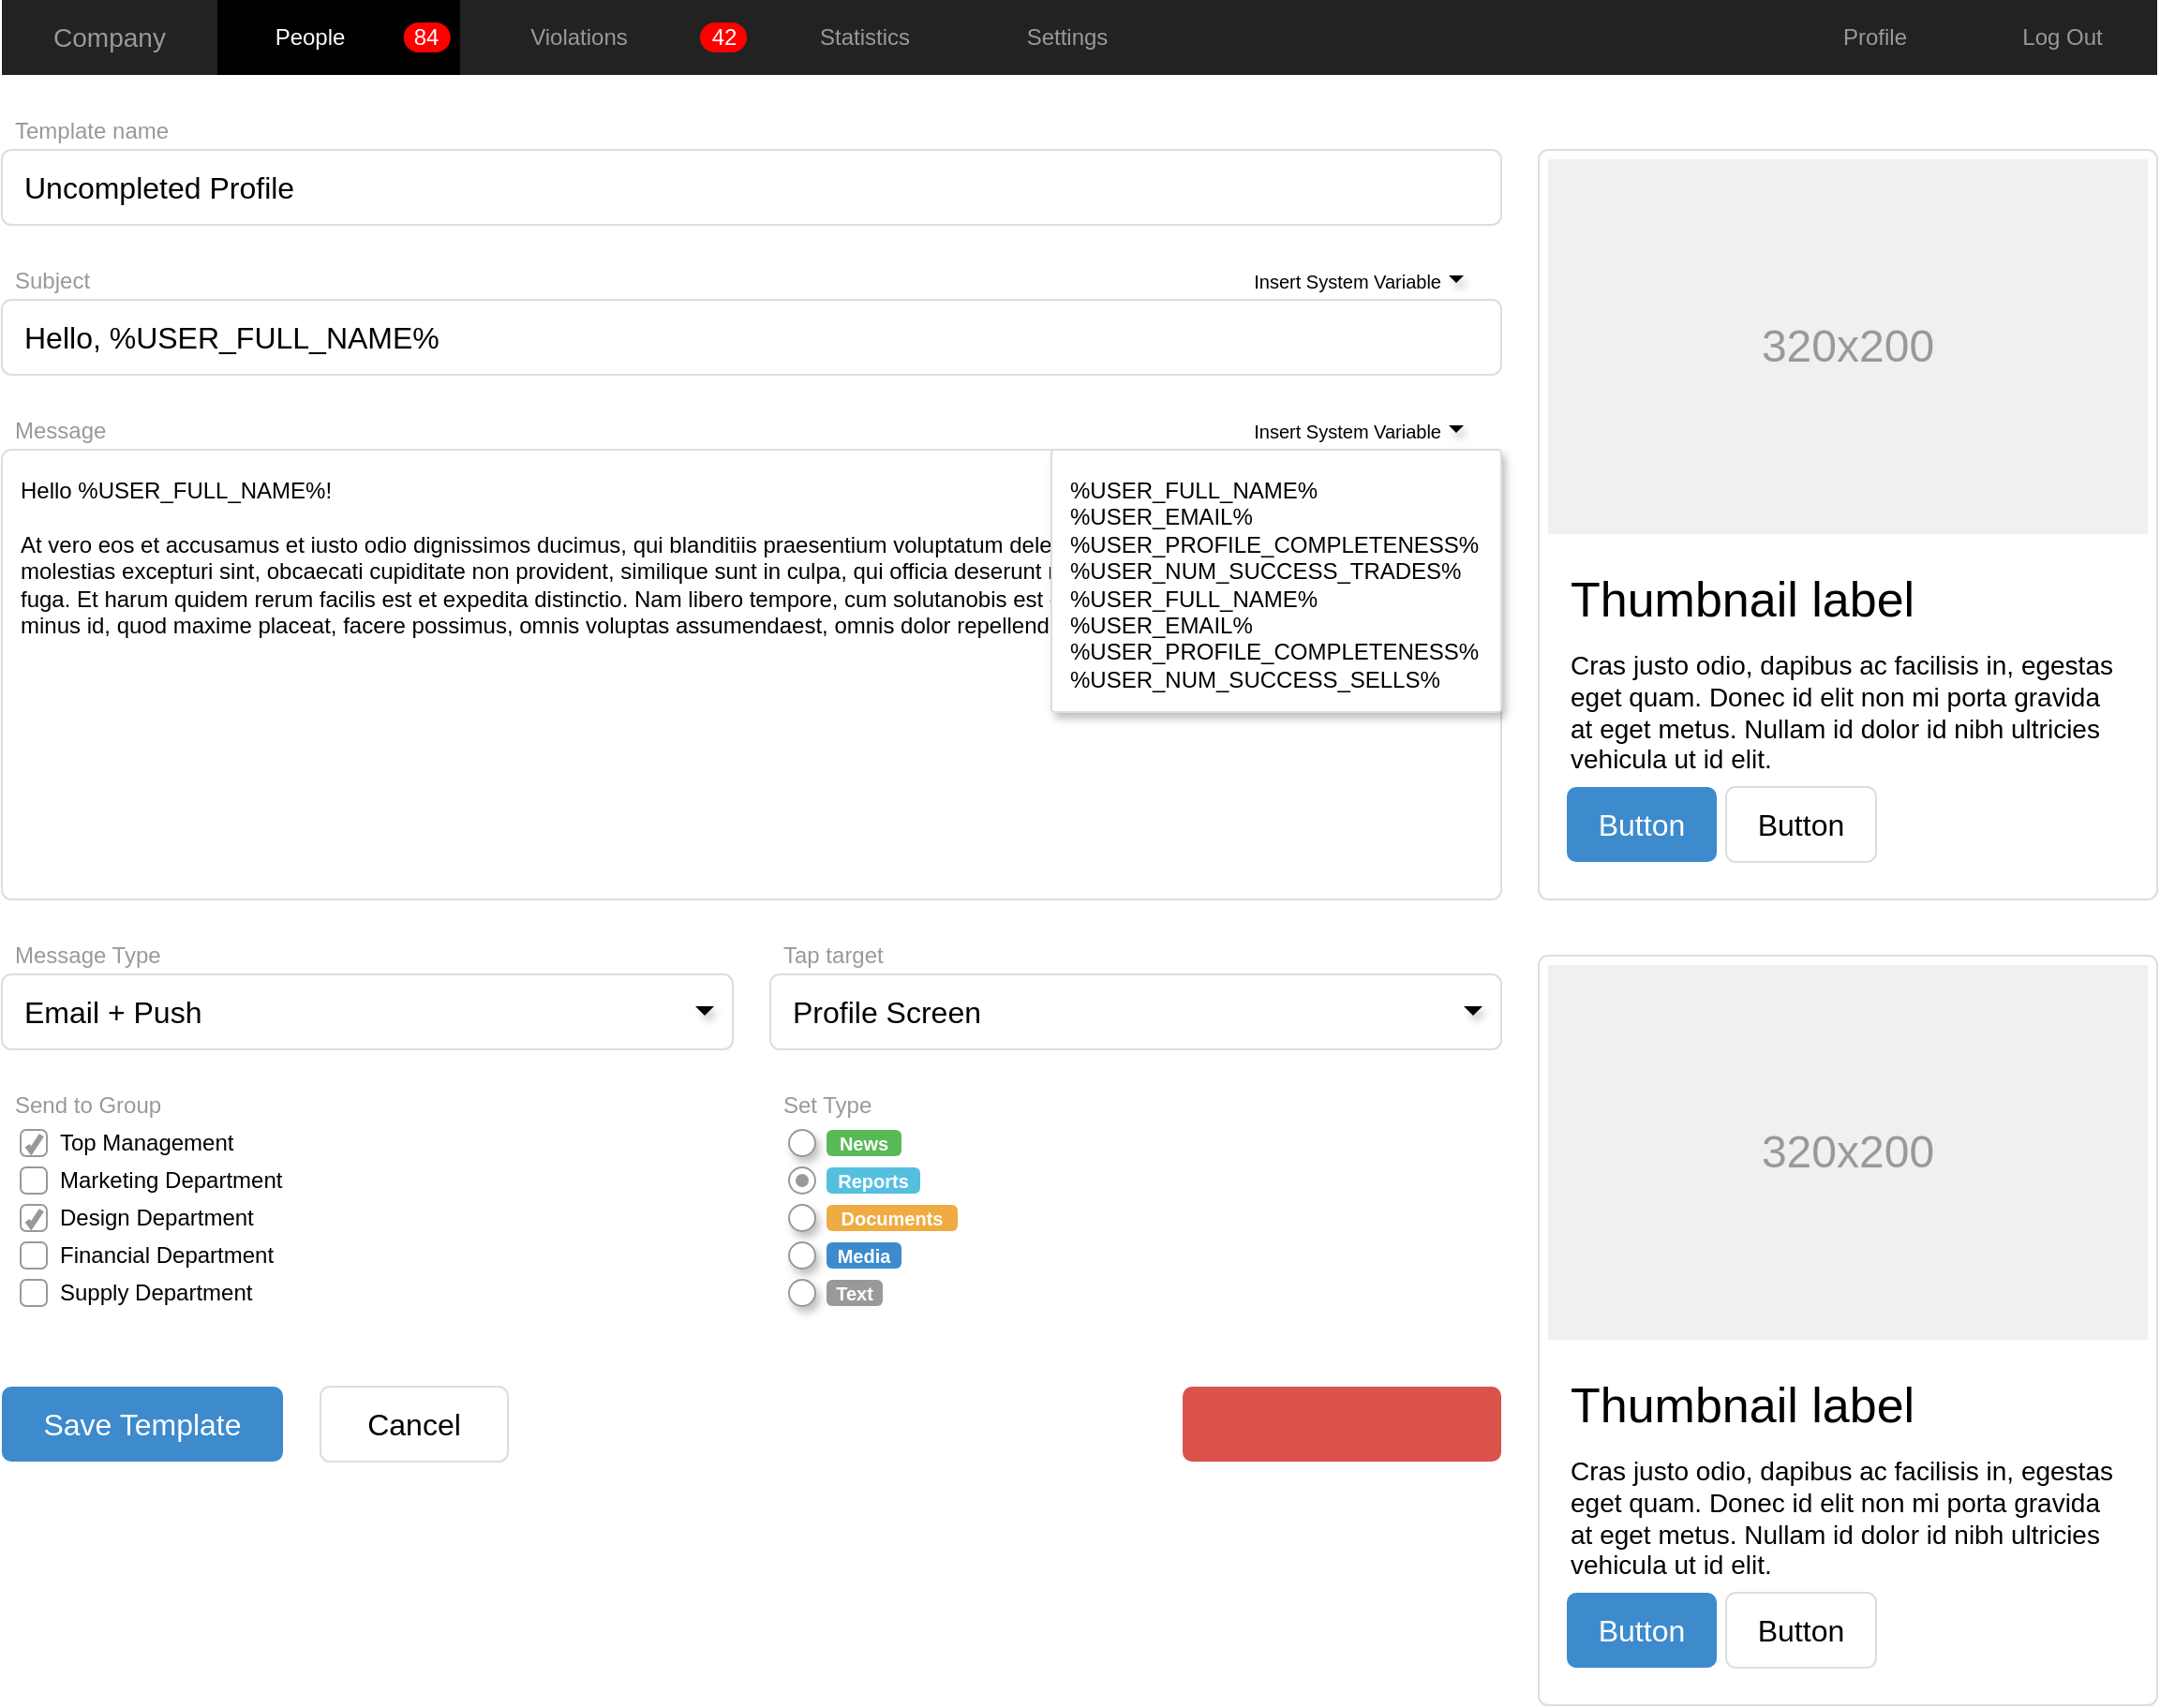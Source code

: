 <mxfile version="17.1.2" type="github" pages="3">
  <diagram name="Page-1" id="c9db0220-8083-56f3-ca83-edcdcd058819">
    <mxGraphModel dx="4453" dy="2620" grid="1" gridSize="10" guides="1" tooltips="1" connect="1" arrows="1" fold="1" page="1" pageScale="1.5" pageWidth="826" pageHeight="1169" background="#ffffff" math="0" shadow="0">
      <root>
        <mxCell id="0" style=";html=1;" />
        <mxCell id="1" style=";html=1;" parent="0" />
        <mxCell id="3d76a8aef4d5c911-1" value="" style="html=1;shadow=0;dashed=0;shape=mxgraph.bootstrap.rect;fillColor=#222222;strokeColor=none;whiteSpace=wrap;rounded=0;fontSize=12;fontColor=#000000;align=center;" parent="1" vertex="1">
          <mxGeometry x="40" y="70" width="1150" height="40" as="geometry" />
        </mxCell>
        <mxCell id="3d76a8aef4d5c911-2" value="Company" style="html=1;shadow=0;dashed=0;fillColor=none;strokeColor=none;shape=mxgraph.bootstrap.rect;fontColor=#999999;fontSize=14;whiteSpace=wrap;" parent="3d76a8aef4d5c911-1" vertex="1">
          <mxGeometry width="115" height="40" as="geometry" />
        </mxCell>
        <mxCell id="3d76a8aef4d5c911-3" value="People" style="html=1;shadow=0;dashed=0;shape=mxgraph.bootstrap.rect;fillColor=#000000;strokeColor=none;fontColor=#ffffff;spacingRight=30;whiteSpace=wrap;" parent="3d76a8aef4d5c911-1" vertex="1">
          <mxGeometry x="115" width="129.375" height="40" as="geometry" />
        </mxCell>
        <mxCell id="3d76a8aef4d5c911-4" value="84" style="html=1;shadow=0;dashed=0;shape=mxgraph.bootstrap.rrect;rSize=8;fillColor=#ff0000;strokeColor=none;fontColor=#ffffff;whiteSpace=wrap;" parent="3d76a8aef4d5c911-3" vertex="1">
          <mxGeometry x="1" y="0.5" width="25" height="16" relative="1" as="geometry">
            <mxPoint x="-30" y="-8" as="offset" />
          </mxGeometry>
        </mxCell>
        <mxCell id="3d76a8aef4d5c911-5" value="Violations" style="html=1;shadow=0;dashed=0;fillColor=none;strokeColor=none;shape=mxgraph.bootstrap.rect;fontColor=#999999;spacingRight=30;whiteSpace=wrap;" parent="3d76a8aef4d5c911-1" vertex="1">
          <mxGeometry x="244.375" width="158.125" height="40" as="geometry" />
        </mxCell>
        <mxCell id="3d76a8aef4d5c911-6" value="42" style="html=1;shadow=0;dashed=0;shape=mxgraph.bootstrap.rrect;rSize=8;fillColor=#ff0000;strokeColor=none;fontColor=#ffffff;whiteSpace=wrap;" parent="3d76a8aef4d5c911-5" vertex="1">
          <mxGeometry x="1" y="0.5" width="25" height="16" relative="1" as="geometry">
            <mxPoint x="-30" y="-8" as="offset" />
          </mxGeometry>
        </mxCell>
        <mxCell id="3d76a8aef4d5c911-7" value="Statistics" style="html=1;shadow=0;dashed=0;fillColor=none;strokeColor=none;shape=mxgraph.bootstrap.rect;fontColor=#999999;whiteSpace=wrap;" parent="3d76a8aef4d5c911-1" vertex="1">
          <mxGeometry x="402.5" width="115" height="40" as="geometry" />
        </mxCell>
        <mxCell id="3d76a8aef4d5c911-8" value="Settings" style="html=1;shadow=0;dashed=0;fillColor=none;strokeColor=none;shape=mxgraph.bootstrap.rect;fontColor=#999999;whiteSpace=wrap;" parent="3d76a8aef4d5c911-1" vertex="1">
          <mxGeometry x="517.5" width="100.625" height="40" as="geometry" />
        </mxCell>
        <mxCell id="3d76a8aef4d5c911-9" value="Profile" style="html=1;shadow=0;dashed=0;fillColor=none;strokeColor=none;shape=mxgraph.bootstrap.rect;fontColor=#999999;whiteSpace=wrap;" parent="3d76a8aef4d5c911-1" vertex="1">
          <mxGeometry x="948.75" width="100.625" height="40" as="geometry" />
        </mxCell>
        <mxCell id="3d76a8aef4d5c911-10" value="Log Out" style="html=1;shadow=0;dashed=0;fillColor=none;strokeColor=none;shape=mxgraph.bootstrap.rect;fontColor=#999999;whiteSpace=wrap;" parent="3d76a8aef4d5c911-1" vertex="1">
          <mxGeometry x="1049.375" width="100.625" height="40" as="geometry" />
        </mxCell>
        <mxCell id="3d76a8aef4d5c911-11" value="" style="html=1;shadow=0;dashed=0;shape=mxgraph.bootstrap.rrect;rSize=5;strokeColor=#dddddd;rounded=0;fontSize=12;align=center;" parent="1" vertex="1">
          <mxGeometry x="860" y="150" width="330" height="400" as="geometry" />
        </mxCell>
        <mxCell id="3d76a8aef4d5c911-12" value="320x200" style="shape=rect;fontSize=24;fillColor=#f0f0f0;strokeColor=none;fontColor=#999999;whiteSpace=wrap;" parent="3d76a8aef4d5c911-11" vertex="1">
          <mxGeometry x="5" y="5" width="320" height="200" as="geometry" />
        </mxCell>
        <mxCell id="3d76a8aef4d5c911-13" value="Thumbnail label" style="html=1;shadow=0;dashed=0;shape=mxgraph.bootstrap.anchor;fontSize=26;align=left;whiteSpace=wrap;" parent="3d76a8aef4d5c911-11" vertex="1">
          <mxGeometry x="15" y="220" width="300" height="40" as="geometry" />
        </mxCell>
        <mxCell id="3d76a8aef4d5c911-14" value="Cras justo odio, dapibus ac facilisis in, egestas eget quam. Donec id elit non mi porta gravida at eget metus. Nullam id dolor id nibh ultricies vehicula ut id elit." style="html=1;shadow=0;dashed=0;shape=mxgraph.bootstrap.anchor;strokeColor=#dddddd;whiteSpace=wrap;align=left;verticalAlign=top;fontSize=14;whiteSpace=wrap;" parent="3d76a8aef4d5c911-11" vertex="1">
          <mxGeometry x="15" y="260" width="300" height="80" as="geometry" />
        </mxCell>
        <mxCell id="3d76a8aef4d5c911-15" value="Button" style="html=1;shadow=0;dashed=0;shape=mxgraph.bootstrap.rrect;rSize=5;fontSize=16;fillColor=#3D8BCD;strokeColor=none;fontColor=#ffffff;whiteSpace=wrap;" parent="3d76a8aef4d5c911-11" vertex="1">
          <mxGeometry y="1" width="80" height="40" relative="1" as="geometry">
            <mxPoint x="15" y="-60" as="offset" />
          </mxGeometry>
        </mxCell>
        <mxCell id="3d76a8aef4d5c911-16" value="Button" style="html=1;shadow=0;dashed=0;shape=mxgraph.bootstrap.rrect;rSize=5;fontSize=16;strokeColor=#dddddd;whiteSpace=wrap;" parent="3d76a8aef4d5c911-11" vertex="1">
          <mxGeometry y="1" width="80" height="40" relative="1" as="geometry">
            <mxPoint x="100" y="-60" as="offset" />
          </mxGeometry>
        </mxCell>
        <mxCell id="3d76a8aef4d5c911-17" value="Template name" style="html=1;shadow=0;dashed=0;shape=mxgraph.bootstrap.rect;strokeColor=none;fillColor=none;fontColor=#999999;align=left;spacingLeft=5;whiteSpace=wrap;rounded=0;" parent="1" vertex="1">
          <mxGeometry x="40" y="130" width="200" height="20" as="geometry" />
        </mxCell>
        <mxCell id="3d76a8aef4d5c911-18" value="Uncompleted Profile" style="html=1;shadow=0;dashed=0;shape=mxgraph.bootstrap.rrect;rSize=5;strokeColor=#dddddd;;align=left;spacingLeft=10;fontSize=16;whiteSpace=wrap;rounded=0;" parent="1" vertex="1">
          <mxGeometry x="40" y="150" width="800" height="40" as="geometry" />
        </mxCell>
        <mxCell id="3d76a8aef4d5c911-19" value="Subject" style="html=1;shadow=0;dashed=0;shape=mxgraph.bootstrap.rect;strokeColor=none;fillColor=none;fontColor=#999999;align=left;spacingLeft=5;whiteSpace=wrap;rounded=0;" parent="1" vertex="1">
          <mxGeometry x="40" y="210" width="200" height="20" as="geometry" />
        </mxCell>
        <mxCell id="3d76a8aef4d5c911-20" value="Hello, %USER_FULL_NAME%" style="html=1;shadow=0;dashed=0;shape=mxgraph.bootstrap.rrect;rSize=5;strokeColor=#dddddd;align=left;spacingLeft=10;fontSize=16;whiteSpace=wrap;rounded=0;" parent="1" vertex="1">
          <mxGeometry x="40" y="230" width="800" height="40" as="geometry" />
        </mxCell>
        <mxCell id="3d76a8aef4d5c911-21" value="Insert System Variable" style="html=1;shadow=0;dashed=0;shape=mxgraph.bootstrap.rect;strokeColor=none;fillColor=none;align=right;fontSize=10;whiteSpace=wrap;rounded=0;" parent="1" vertex="1">
          <mxGeometry x="690" y="210" width="120" height="20" as="geometry" />
        </mxCell>
        <mxCell id="3d76a8aef4d5c911-22" value="" style="shape=triangle;strokeColor=none;fillColor=#000000;direction=south;rounded=0;shadow=1;fontSize=12;fontColor=#000000;align=center;html=1;" parent="1" vertex="1">
          <mxGeometry x="812" y="217" width="8" height="4" as="geometry" />
        </mxCell>
        <mxCell id="3d76a8aef4d5c911-23" value="Message" style="html=1;shadow=0;dashed=0;shape=mxgraph.bootstrap.rect;strokeColor=none;fillColor=none;fontColor=#999999;align=left;spacingLeft=5;whiteSpace=wrap;rounded=0;" parent="1" vertex="1">
          <mxGeometry x="40" y="290" width="200" height="20" as="geometry" />
        </mxCell>
        <mxCell id="3d76a8aef4d5c911-24" value="Hello %USER_FULL_NAME%!&#xa;&#xa;At vero eos et accusamus et iusto odio dignissimos ducimus, qui blanditiis praesentium voluptatum deleniti atque corrupti, quosdolores et quas molestias excepturi sint, obcaecati cupiditate non provident, similique sunt in culpa, qui officia deserunt mollitiaanimi, id est laborum et dolorum fuga. Et harum quidem rerum facilis est et expedita distinctio. Nam libero tempore, cum solutanobis est eligendi optio, cumque nihil impedit, quo minus id, quod maxime placeat, facere possimus, omnis voluptas assumendaest, omnis dolor repellendus." style="html=1;shadow=0;dashed=0;shape=mxgraph.bootstrap.rrect;rSize=5;fontSize=12;strokeColor=#dddddd;align=left;spacing=10;verticalAlign=top;whiteSpace=wrap;rounded=0;" parent="1" vertex="1">
          <mxGeometry x="40" y="310" width="800" height="240" as="geometry" />
        </mxCell>
        <mxCell id="3d76a8aef4d5c911-25" value="Insert System Variable" style="html=1;shadow=0;dashed=0;shape=mxgraph.bootstrap.rect;strokeColor=none;fillColor=none;align=right;fontSize=10;whiteSpace=wrap;rounded=0;" parent="1" vertex="1">
          <mxGeometry x="690" y="290" width="120" height="20" as="geometry" />
        </mxCell>
        <mxCell id="3d76a8aef4d5c911-26" value="" style="shape=triangle;strokeColor=none;fillColor=#000000;direction=south;rounded=0;shadow=1;fontSize=12;fontColor=#000000;align=center;html=1;" parent="1" vertex="1">
          <mxGeometry x="812" y="297" width="8" height="4" as="geometry" />
        </mxCell>
        <mxCell id="3d76a8aef4d5c911-27" value="%USER_FULL_NAME%&#xa;%USER_EMAIL%&#xa;%USER_PROFILE_COMPLETENESS%&#xa;%USER_NUM_SUCCESS_TRADES%&#xa;%USER_FULL_NAME%&#xa;%USER_EMAIL%&#xa;%USER_PROFILE_COMPLETENESS%&#xa;%USER_NUM_SUCCESS_SELLS%" style="html=1;shadow=0;dashed=0;shape=mxgraph.bootstrap.rrect;fontSize=12;rSize=2;strokeColor=#dddddd;align=left;verticalAlign=top;spacing=10;shadow=1;whiteSpace=wrap;rounded=0;" parent="1" vertex="1">
          <mxGeometry x="600" y="310" width="240" height="140" as="geometry" />
        </mxCell>
        <mxCell id="3d76a8aef4d5c911-28" value="Message Type" style="html=1;shadow=0;dashed=0;shape=mxgraph.bootstrap.rect;strokeColor=none;fillColor=none;fontColor=#999999;align=left;spacingLeft=5;whiteSpace=wrap;rounded=0;" parent="1" vertex="1">
          <mxGeometry x="40" y="570" width="200" height="20" as="geometry" />
        </mxCell>
        <mxCell id="3d76a8aef4d5c911-29" value="Email + Push" style="html=1;shadow=0;dashed=0;shape=mxgraph.bootstrap.rrect;rSize=5;strokeColor=#dddddd;align=left;spacingLeft=10;fontSize=16;whiteSpace=wrap;rounded=0;" parent="1" vertex="1">
          <mxGeometry x="40" y="590" width="390" height="40" as="geometry" />
        </mxCell>
        <mxCell id="3d76a8aef4d5c911-30" value="" style="shape=triangle;strokeColor=none;fillColor=#000000;direction=south;rounded=0;shadow=1;fontSize=12;fontColor=#000000;align=center;html=1;" parent="1" vertex="1">
          <mxGeometry x="410" y="607" width="10" height="5" as="geometry" />
        </mxCell>
        <mxCell id="3d76a8aef4d5c911-31" value="Tap target" style="html=1;shadow=0;dashed=0;shape=mxgraph.bootstrap.rect;strokeColor=none;fillColor=none;fontColor=#999999;align=left;spacingLeft=5;whiteSpace=wrap;rounded=0;" parent="1" vertex="1">
          <mxGeometry x="450" y="570" width="200" height="20" as="geometry" />
        </mxCell>
        <mxCell id="3d76a8aef4d5c911-32" value="Profile Screen" style="html=1;shadow=0;dashed=0;shape=mxgraph.bootstrap.rrect;rSize=5;strokeColor=#dddddd;align=left;spacingLeft=10;fontSize=16;whiteSpace=wrap;rounded=0;" parent="1" vertex="1">
          <mxGeometry x="450" y="590" width="390" height="40" as="geometry" />
        </mxCell>
        <mxCell id="3d76a8aef4d5c911-33" value="" style="shape=triangle;strokeColor=none;fillColor=#000000;direction=south;rounded=0;shadow=1;fontSize=12;fontColor=#000000;align=center;html=1;" parent="1" vertex="1">
          <mxGeometry x="820" y="607" width="10" height="5" as="geometry" />
        </mxCell>
        <mxCell id="3d76a8aef4d5c911-34" value="Send to Group" style="html=1;shadow=0;dashed=0;shape=mxgraph.bootstrap.rect;strokeColor=none;fillColor=none;fontColor=#999999;align=left;spacingLeft=5;whiteSpace=wrap;rounded=0;" parent="1" vertex="1">
          <mxGeometry x="40" y="650" width="200" height="20" as="geometry" />
        </mxCell>
        <mxCell id="3d76a8aef4d5c911-35" value="Top Management" style="html=1;shadow=0;dashed=0;shape=mxgraph.bootstrap.checkbox;fontSize=12;strokeColor=#999999;align=left;labelPosition=right;spacingLeft=5;rounded=0;" parent="1" vertex="1">
          <mxGeometry x="50" y="673" width="14" height="14" as="geometry" />
        </mxCell>
        <mxCell id="3d76a8aef4d5c911-36" value="Marketing Department" style="html=1;shadow=0;dashed=0;shape=mxgraph.bootstrap.rrect;fontSize=12;rSize=3;strokeColor=#999999;align=left;labelPosition=right;spacingLeft=5;rounded=0;" parent="1" vertex="1">
          <mxGeometry x="50" y="693" width="14" height="14" as="geometry" />
        </mxCell>
        <mxCell id="3d76a8aef4d5c911-37" value="Design Department" style="html=1;shadow=0;dashed=0;shape=mxgraph.bootstrap.checkbox;fontSize=12;strokeColor=#999999;align=left;labelPosition=right;spacingLeft=5;rounded=0;" parent="1" vertex="1">
          <mxGeometry x="50" y="713" width="14" height="14" as="geometry" />
        </mxCell>
        <mxCell id="3d76a8aef4d5c911-38" value="Financial Department" style="html=1;shadow=0;dashed=0;shape=mxgraph.bootstrap.rrect;fontSize=12;rSize=3;strokeColor=#999999;align=left;labelPosition=right;spacingLeft=5;rounded=0;" parent="1" vertex="1">
          <mxGeometry x="50" y="733" width="14" height="14" as="geometry" />
        </mxCell>
        <mxCell id="3d76a8aef4d5c911-39" value="Supply Department" style="html=1;shadow=0;dashed=0;shape=mxgraph.bootstrap.rrect;fontSize=12;rSize=3;strokeColor=#999999;align=left;labelPosition=right;spacingLeft=5;rounded=0;" parent="1" vertex="1">
          <mxGeometry x="50" y="753" width="14" height="14" as="geometry" />
        </mxCell>
        <mxCell id="3d76a8aef4d5c911-40" value="Set Type" style="html=1;shadow=0;dashed=0;shape=mxgraph.bootstrap.rect;strokeColor=none;fillColor=none;fontColor=#999999;align=left;spacingLeft=5;whiteSpace=wrap;rounded=0;" parent="1" vertex="1">
          <mxGeometry x="450" y="650" width="200" height="20" as="geometry" />
        </mxCell>
        <mxCell id="3d76a8aef4d5c911-41" value="" style="shape=ellipse;dashed=0;strokeColor=#999999;fillColor=#ffffff;html=1;rounded=0;shadow=1;fontSize=12;fontColor=#000000;align=center;" parent="1" vertex="1">
          <mxGeometry x="460" y="673" width="14" height="14" as="geometry" />
        </mxCell>
        <mxCell id="3d76a8aef4d5c911-42" value="News" style="html=1;shadow=0;dashed=0;shape=mxgraph.bootstrap.rrect;align=center;rSize=3;strokeColor=none;fillColor=#58B957;fontColor=#ffffff;fontStyle=1;fontSize=10;whiteSpace=wrap;rounded=0;" parent="1" vertex="1">
          <mxGeometry x="480" y="673" width="40" height="14" as="geometry" />
        </mxCell>
        <mxCell id="3d76a8aef4d5c911-43" value="" style="html=1;shadow=0;dashed=0;shape=mxgraph.bootstrap.radioButton;strokeColor=#999999;fillColor=#ffffff;rounded=0;fontSize=12;fontColor=#000000;align=center;" parent="1" vertex="1">
          <mxGeometry x="460" y="693" width="14" height="14" as="geometry" />
        </mxCell>
        <mxCell id="3d76a8aef4d5c911-44" value="Reports" style="html=1;shadow=0;dashed=0;shape=mxgraph.bootstrap.rrect;align=center;rSize=3;strokeColor=none;fillColor=#55BFE0;fontColor=#ffffff;fontStyle=1;fontSize=10;whiteSpace=wrap;rounded=0;" parent="1" vertex="1">
          <mxGeometry x="480" y="693" width="50" height="14" as="geometry" />
        </mxCell>
        <mxCell id="3d76a8aef4d5c911-45" value="" style="shape=ellipse;dashed=0;strokeColor=#999999;fillColor=#ffffff;html=1;rounded=0;shadow=1;fontSize=12;fontColor=#000000;align=center;" parent="1" vertex="1">
          <mxGeometry x="460" y="713" width="14" height="14" as="geometry" />
        </mxCell>
        <mxCell id="3d76a8aef4d5c911-46" value="Documents" style="html=1;shadow=0;dashed=0;shape=mxgraph.bootstrap.rrect;align=center;rSize=3;strokeColor=none;fillColor=#EFAC43;fontColor=#ffffff;fontStyle=1;fontSize=10;whiteSpace=wrap;rounded=0;" parent="1" vertex="1">
          <mxGeometry x="480" y="713" width="70" height="14" as="geometry" />
        </mxCell>
        <mxCell id="3d76a8aef4d5c911-47" value="" style="shape=ellipse;dashed=0;strokeColor=#999999;fillColor=#ffffff;html=1;rounded=0;shadow=1;fontSize=12;fontColor=#000000;align=center;" parent="1" vertex="1">
          <mxGeometry x="460" y="733" width="14" height="14" as="geometry" />
        </mxCell>
        <mxCell id="3d76a8aef4d5c911-48" value="Media" style="html=1;shadow=0;dashed=0;shape=mxgraph.bootstrap.rrect;align=center;rSize=3;strokeColor=none;fillColor=#3D8BCD;fontColor=#ffffff;fontStyle=1;fontSize=10;whiteSpace=wrap;rounded=0;" parent="1" vertex="1">
          <mxGeometry x="480" y="733" width="40" height="14" as="geometry" />
        </mxCell>
        <mxCell id="3d76a8aef4d5c911-49" value="" style="shape=ellipse;dashed=0;strokeColor=#999999;fillColor=#ffffff;html=1;rounded=0;shadow=1;fontSize=12;fontColor=#000000;align=center;" parent="1" vertex="1">
          <mxGeometry x="460" y="753" width="14" height="14" as="geometry" />
        </mxCell>
        <mxCell id="3d76a8aef4d5c911-50" value="Text" style="html=1;shadow=0;dashed=0;shape=mxgraph.bootstrap.rrect;align=center;rSize=3;strokeColor=none;fillColor=#999999;fontColor=#ffffff;fontStyle=1;fontSize=10;whiteSpace=wrap;rounded=0;" parent="1" vertex="1">
          <mxGeometry x="480" y="753" width="30" height="14" as="geometry" />
        </mxCell>
        <mxCell id="3d76a8aef4d5c911-51" value="Save Template" style="html=1;shadow=0;dashed=0;shape=mxgraph.bootstrap.rrect;align=center;rSize=5;strokeColor=none;fillColor=#3D8BCD;fontColor=#ffffff;fontSize=16;whiteSpace=wrap;rounded=0;" parent="1" vertex="1">
          <mxGeometry x="40" y="810" width="150" height="40" as="geometry" />
        </mxCell>
        <mxCell id="3d76a8aef4d5c911-52" value="Cancel" style="html=1;shadow=0;dashed=0;shape=mxgraph.bootstrap.rrect;align=center;rSize=5;strokeColor=#dddddd;fontSize=16;whiteSpace=wrap;rounded=0;" parent="1" vertex="1">
          <mxGeometry x="210" y="810" width="100" height="40" as="geometry" />
        </mxCell>
        <mxCell id="3d76a8aef4d5c911-53" value="&amp;nbsp; &amp;nbsp; &amp;nbsp; &amp;nbsp;" style="html=1;shadow=0;dashed=0;shape=mxgraph.bootstrap.rrect;align=center;rSize=5;strokeColor=none;fillColor=#DB524C;fontColor=#ffffff;fontSize=16;whiteSpace=wrap;rounded=0;" parent="1" vertex="1">
          <mxGeometry x="670" y="810" width="170" height="40" as="geometry" />
        </mxCell>
        <mxCell id="3d76a8aef4d5c911-54" value="" style="html=1;shadow=0;dashed=0;shape=mxgraph.bootstrap.rrect;rSize=5;strokeColor=#dddddd;rounded=0;fontSize=12;align=center;" parent="1" vertex="1">
          <mxGeometry x="860" y="580" width="330" height="400" as="geometry" />
        </mxCell>
        <mxCell id="3d76a8aef4d5c911-55" value="320x200" style="shape=rect;fontSize=24;fillColor=#f0f0f0;strokeColor=none;fontColor=#999999;whiteSpace=wrap;" parent="3d76a8aef4d5c911-54" vertex="1">
          <mxGeometry x="5" y="5" width="320" height="200" as="geometry" />
        </mxCell>
        <mxCell id="3d76a8aef4d5c911-56" value="Thumbnail label" style="html=1;shadow=0;dashed=0;shape=mxgraph.bootstrap.anchor;fontSize=26;align=left;whiteSpace=wrap;" parent="3d76a8aef4d5c911-54" vertex="1">
          <mxGeometry x="15" y="220" width="300" height="40" as="geometry" />
        </mxCell>
        <mxCell id="3d76a8aef4d5c911-57" value="Cras justo odio, dapibus ac facilisis in, egestas eget quam. Donec id elit non mi porta gravida at eget metus. Nullam id dolor id nibh ultricies vehicula ut id elit." style="html=1;shadow=0;dashed=0;shape=mxgraph.bootstrap.anchor;strokeColor=#dddddd;whiteSpace=wrap;align=left;verticalAlign=top;fontSize=14;whiteSpace=wrap;" parent="3d76a8aef4d5c911-54" vertex="1">
          <mxGeometry x="15" y="260" width="300" height="80" as="geometry" />
        </mxCell>
        <mxCell id="3d76a8aef4d5c911-58" value="Button" style="html=1;shadow=0;dashed=0;shape=mxgraph.bootstrap.rrect;rSize=5;fontSize=16;fillColor=#3D8BCD;strokeColor=none;fontColor=#ffffff;whiteSpace=wrap;" parent="3d76a8aef4d5c911-54" vertex="1">
          <mxGeometry y="1" width="80" height="40" relative="1" as="geometry">
            <mxPoint x="15" y="-60" as="offset" />
          </mxGeometry>
        </mxCell>
        <mxCell id="3d76a8aef4d5c911-59" value="Button" style="html=1;shadow=0;dashed=0;shape=mxgraph.bootstrap.rrect;rSize=5;fontSize=16;strokeColor=#dddddd;whiteSpace=wrap;" parent="3d76a8aef4d5c911-54" vertex="1">
          <mxGeometry y="1" width="80" height="40" relative="1" as="geometry">
            <mxPoint x="100" y="-60" as="offset" />
          </mxGeometry>
        </mxCell>
      </root>
    </mxGraphModel>
  </diagram>
  <diagram id="GwYfpjJH9VO5fKc5FslF" name="Page-2">
    <mxGraphModel dx="8016" dy="6916" grid="1" gridSize="10" guides="1" tooltips="1" connect="1" arrows="1" fold="1" page="1" pageScale="1" pageWidth="850" pageHeight="1100" math="0" shadow="1">
      <root>
        <mxCell id="M9VMMHDDHPspccxscUko-0" />
        <mxCell id="M9VMMHDDHPspccxscUko-1" parent="M9VMMHDDHPspccxscUko-0" />
        <mxCell id="39L9P5LZ6C69ixdn0n8w-1" value="" style="rounded=0;whiteSpace=wrap;html=1;" parent="M9VMMHDDHPspccxscUko-1" vertex="1">
          <mxGeometry x="40" y="-160" width="960" height="960" as="geometry" />
        </mxCell>
        <mxCell id="39L9P5LZ6C69ixdn0n8w-2" value="HEADER" style="rounded=0;whiteSpace=wrap;html=1;fillColor=#919191;fontColor=#FFFFFF;" parent="M9VMMHDDHPspccxscUko-1" vertex="1">
          <mxGeometry x="40" y="-160" width="960" height="120" as="geometry" />
        </mxCell>
        <mxCell id="p_hJxcabzia8E2aWTGxL-0" value="LOGO" style="rounded=0;whiteSpace=wrap;html=1;fillColor=#fad7ac;strokeColor=#b46504;" parent="M9VMMHDDHPspccxscUko-1" vertex="1">
          <mxGeometry x="40" y="-160" width="160" height="120" as="geometry" />
        </mxCell>
        <mxCell id="p_hJxcabzia8E2aWTGxL-9" value="&lt;font color=&quot;#ffffff&quot;&gt;FOOTER&lt;/font&gt;" style="rounded=0;whiteSpace=wrap;html=1;strokeColor=#000000;fillColor=#5E5E5E;" parent="M9VMMHDDHPspccxscUko-1" vertex="1">
          <mxGeometry x="40" y="641" width="960" height="160" as="geometry" />
        </mxCell>
        <mxCell id="p_hJxcabzia8E2aWTGxL-10" style="edgeStyle=orthogonalEdgeStyle;rounded=0;orthogonalLoop=1;jettySize=auto;html=1;exitX=0.5;exitY=1;exitDx=0;exitDy=0;" parent="M9VMMHDDHPspccxscUko-1" source="39L9P5LZ6C69ixdn0n8w-1" target="39L9P5LZ6C69ixdn0n8w-1" edge="1">
          <mxGeometry relative="1" as="geometry" />
        </mxCell>
        <mxCell id="p_hJxcabzia8E2aWTGxL-11" value="SIGN IN \ SIGN UP" style="rounded=0;whiteSpace=wrap;html=1;fillColor=#cce5ff;strokeColor=#36393d;" parent="M9VMMHDDHPspccxscUko-1" vertex="1">
          <mxGeometry x="760" y="-160" width="240" height="40" as="geometry" />
        </mxCell>
        <mxCell id="zuxQxWUdCscNBMgo1NWX-28" value="https://knowledge.ewo.dom" style="rounded=0;whiteSpace=wrap;html=1;labelBackgroundColor=none;strokeColor=#82b366;fillColor=#d5e8d4;align=left;" parent="M9VMMHDDHPspccxscUko-1" vertex="1">
          <mxGeometry x="40" y="-180" width="960" height="20" as="geometry" />
        </mxCell>
        <mxCell id="zuxQxWUdCscNBMgo1NWX-61" value="" style="rounded=0;whiteSpace=wrap;html=1;labelBackgroundColor=none;fontColor=#000000;strokeColor=#FFFF99;fillColor=#919191;" parent="M9VMMHDDHPspccxscUko-1" vertex="1">
          <mxGeometry x="40" y="-220" width="240" height="40" as="geometry" />
        </mxCell>
        <mxCell id="zuxQxWUdCscNBMgo1NWX-62" value="" style="rounded=0;whiteSpace=wrap;html=1;labelBackgroundColor=none;fontColor=#000000;strokeColor=#FFFF99;fillColor=#919191;" parent="M9VMMHDDHPspccxscUko-1" vertex="1">
          <mxGeometry x="280" y="-220" width="240" height="40" as="geometry" />
        </mxCell>
        <mxCell id="zuxQxWUdCscNBMgo1NWX-63" value="" style="rounded=0;whiteSpace=wrap;html=1;labelBackgroundColor=none;fontColor=#000000;strokeColor=#FFFF99;fillColor=#919191;" parent="M9VMMHDDHPspccxscUko-1" vertex="1">
          <mxGeometry x="520" y="-220" width="240" height="40" as="geometry" />
        </mxCell>
        <mxCell id="zuxQxWUdCscNBMgo1NWX-64" value="" style="rounded=0;whiteSpace=wrap;html=1;labelBackgroundColor=none;fontColor=#000000;strokeColor=#FFFF99;fillColor=#919191;" parent="M9VMMHDDHPspccxscUko-1" vertex="1">
          <mxGeometry x="760" y="-220" width="240" height="40" as="geometry" />
        </mxCell>
        <mxCell id="zuxQxWUdCscNBMgo1NWX-65" value="" style="rounded=0;whiteSpace=wrap;html=1;labelBackgroundColor=none;fontColor=#000000;strokeColor=#FFFF99;fillColor=#919191;" parent="M9VMMHDDHPspccxscUko-1" vertex="1">
          <mxGeometry x="40" y="-280" width="960" height="60" as="geometry" />
        </mxCell>
        <mxCell id="zuxQxWUdCscNBMgo1NWX-68" value="" style="shape=crossbar;whiteSpace=wrap;html=1;rounded=1;direction=south;labelBackgroundColor=none;fontColor=#000000;strokeColor=#FFFF99;fillColor=#919191;" parent="M9VMMHDDHPspccxscUko-1" vertex="1">
          <mxGeometry x="110" y="-280" width="20" height="60" as="geometry" />
        </mxCell>
        <mxCell id="zuxQxWUdCscNBMgo1NWX-70" value="" style="shape=crossbar;whiteSpace=wrap;html=1;rounded=1;direction=south;labelBackgroundColor=none;fontColor=#000000;strokeColor=#FFFF99;fillColor=#919191;" parent="M9VMMHDDHPspccxscUko-1" vertex="1">
          <mxGeometry x="190" y="-280" width="20" height="60" as="geometry" />
        </mxCell>
        <mxCell id="zuxQxWUdCscNBMgo1NWX-71" value="" style="shape=crossbar;whiteSpace=wrap;html=1;rounded=1;direction=south;labelBackgroundColor=none;fontColor=#000000;strokeColor=#FFFF99;fillColor=#919191;" parent="M9VMMHDDHPspccxscUko-1" vertex="1">
          <mxGeometry x="350" y="-280" width="20" height="60" as="geometry" />
        </mxCell>
        <mxCell id="zuxQxWUdCscNBMgo1NWX-72" value="" style="shape=crossbar;whiteSpace=wrap;html=1;rounded=1;direction=south;labelBackgroundColor=none;fontColor=#000000;strokeColor=#FFFF99;fillColor=#919191;" parent="M9VMMHDDHPspccxscUko-1" vertex="1">
          <mxGeometry x="270" y="-280" width="20" height="60" as="geometry" />
        </mxCell>
        <mxCell id="zuxQxWUdCscNBMgo1NWX-73" value="" style="shape=crossbar;whiteSpace=wrap;html=1;rounded=1;direction=south;labelBackgroundColor=none;fontColor=#000000;strokeColor=#FFFF99;fillColor=#919191;" parent="M9VMMHDDHPspccxscUko-1" vertex="1">
          <mxGeometry x="510" y="-280" width="20" height="60" as="geometry" />
        </mxCell>
        <mxCell id="zuxQxWUdCscNBMgo1NWX-74" value="" style="shape=crossbar;whiteSpace=wrap;html=1;rounded=1;direction=south;labelBackgroundColor=none;fontColor=#000000;strokeColor=#FFFF99;fillColor=#919191;" parent="M9VMMHDDHPspccxscUko-1" vertex="1">
          <mxGeometry x="430" y="-280" width="20" height="60" as="geometry" />
        </mxCell>
        <mxCell id="zuxQxWUdCscNBMgo1NWX-75" value="" style="shape=crossbar;whiteSpace=wrap;html=1;rounded=1;direction=south;labelBackgroundColor=none;fontColor=#000000;strokeColor=#FFFF99;fillColor=#919191;" parent="M9VMMHDDHPspccxscUko-1" vertex="1">
          <mxGeometry x="590" y="-280" width="20" height="60" as="geometry" />
        </mxCell>
        <mxCell id="zuxQxWUdCscNBMgo1NWX-76" value="" style="shape=crossbar;whiteSpace=wrap;html=1;rounded=1;direction=south;labelBackgroundColor=none;fontColor=#000000;strokeColor=#FFFF99;fillColor=#919191;" parent="M9VMMHDDHPspccxscUko-1" vertex="1">
          <mxGeometry x="670" y="-280" width="20" height="60" as="geometry" />
        </mxCell>
        <mxCell id="zuxQxWUdCscNBMgo1NWX-77" value="" style="shape=crossbar;whiteSpace=wrap;html=1;rounded=1;direction=south;labelBackgroundColor=none;fontColor=#000000;strokeColor=#FFFF99;fillColor=#919191;" parent="M9VMMHDDHPspccxscUko-1" vertex="1">
          <mxGeometry x="750" y="-280" width="20" height="60" as="geometry" />
        </mxCell>
        <mxCell id="zuxQxWUdCscNBMgo1NWX-78" value="" style="shape=crossbar;whiteSpace=wrap;html=1;rounded=1;direction=south;labelBackgroundColor=none;fontColor=#000000;strokeColor=#FFFF99;fillColor=#919191;" parent="M9VMMHDDHPspccxscUko-1" vertex="1">
          <mxGeometry x="830" y="-280" width="20" height="60" as="geometry" />
        </mxCell>
        <mxCell id="zuxQxWUdCscNBMgo1NWX-79" value="" style="shape=crossbar;whiteSpace=wrap;html=1;rounded=1;direction=south;labelBackgroundColor=none;fontColor=#000000;strokeColor=#FFFF99;fillColor=#919191;" parent="M9VMMHDDHPspccxscUko-1" vertex="1">
          <mxGeometry x="910" y="-280" width="20" height="60" as="geometry" />
        </mxCell>
        <mxCell id="zuxQxWUdCscNBMgo1NWX-80" value="" style="shape=crossbar;whiteSpace=wrap;html=1;rounded=1;direction=south;labelBackgroundColor=none;fontColor=#000000;strokeColor=#FFFF99;fillColor=#919191;" parent="M9VMMHDDHPspccxscUko-1" vertex="1">
          <mxGeometry x="990" y="-280" width="20" height="60" as="geometry" />
        </mxCell>
        <mxCell id="zuxQxWUdCscNBMgo1NWX-81" value="" style="shape=crossbar;whiteSpace=wrap;html=1;rounded=1;direction=south;labelBackgroundColor=none;fontColor=#000000;strokeColor=#FFFF99;fillColor=#919191;" parent="M9VMMHDDHPspccxscUko-1" vertex="1">
          <mxGeometry x="30" y="-280" width="20" height="60" as="geometry" />
        </mxCell>
        <mxCell id="zuxQxWUdCscNBMgo1NWX-89" value="" style="rounded=0;whiteSpace=wrap;html=1;" parent="M9VMMHDDHPspccxscUko-1" vertex="1">
          <mxGeometry x="1120" y="-160" width="960" height="960" as="geometry" />
        </mxCell>
        <mxCell id="zuxQxWUdCscNBMgo1NWX-90" value="HEADER" style="rounded=0;whiteSpace=wrap;html=1;fillColor=#919191;fontColor=#FFFFFF;" parent="M9VMMHDDHPspccxscUko-1" vertex="1">
          <mxGeometry x="1120" y="-160" width="960" height="120" as="geometry" />
        </mxCell>
        <mxCell id="zuxQxWUdCscNBMgo1NWX-91" value="LOGO" style="rounded=0;whiteSpace=wrap;html=1;fillColor=#fad7ac;strokeColor=#b46504;" parent="M9VMMHDDHPspccxscUko-1" vertex="1">
          <mxGeometry x="1120" y="-160" width="240" height="120" as="geometry" />
        </mxCell>
        <mxCell id="zuxQxWUdCscNBMgo1NWX-93" value="&lt;font color=&quot;#ffffff&quot;&gt;FOOTER&lt;/font&gt;" style="rounded=0;whiteSpace=wrap;html=1;strokeColor=#000000;fillColor=#5E5E5E;" parent="M9VMMHDDHPspccxscUko-1" vertex="1">
          <mxGeometry x="1120" y="641" width="960" height="160" as="geometry" />
        </mxCell>
        <mxCell id="zuxQxWUdCscNBMgo1NWX-94" style="edgeStyle=orthogonalEdgeStyle;rounded=0;orthogonalLoop=1;jettySize=auto;html=1;exitX=0.5;exitY=1;exitDx=0;exitDy=0;" parent="M9VMMHDDHPspccxscUko-1" source="zuxQxWUdCscNBMgo1NWX-89" target="zuxQxWUdCscNBMgo1NWX-89" edge="1">
          <mxGeometry relative="1" as="geometry" />
        </mxCell>
        <mxCell id="zuxQxWUdCscNBMgo1NWX-95" value="SIGN OUT" style="rounded=0;whiteSpace=wrap;html=1;fillColor=#cce5ff;strokeColor=#36393d;" parent="M9VMMHDDHPspccxscUko-1" vertex="1">
          <mxGeometry x="1840" y="-160" width="240" height="40" as="geometry" />
        </mxCell>
        <mxCell id="zuxQxWUdCscNBMgo1NWX-96" value="https://knowledge.ewo.dom" style="rounded=0;whiteSpace=wrap;html=1;labelBackgroundColor=none;strokeColor=#82b366;fillColor=#d5e8d4;align=left;" parent="M9VMMHDDHPspccxscUko-1" vertex="1">
          <mxGeometry x="1120" y="-180" width="960" height="20" as="geometry" />
        </mxCell>
        <mxCell id="zuxQxWUdCscNBMgo1NWX-99" value="" style="rounded=0;whiteSpace=wrap;html=1;labelBackgroundColor=none;fontColor=#000000;strokeColor=#FFFF99;fillColor=#919191;" parent="M9VMMHDDHPspccxscUko-1" vertex="1">
          <mxGeometry x="1120" y="-220" width="240" height="40" as="geometry" />
        </mxCell>
        <mxCell id="zuxQxWUdCscNBMgo1NWX-100" value="" style="rounded=0;whiteSpace=wrap;html=1;labelBackgroundColor=none;fontColor=#000000;strokeColor=#FFFF99;fillColor=#919191;" parent="M9VMMHDDHPspccxscUko-1" vertex="1">
          <mxGeometry x="1360" y="-220" width="240" height="40" as="geometry" />
        </mxCell>
        <mxCell id="zuxQxWUdCscNBMgo1NWX-101" value="" style="rounded=0;whiteSpace=wrap;html=1;labelBackgroundColor=none;fontColor=#000000;strokeColor=#FFFF99;fillColor=#919191;" parent="M9VMMHDDHPspccxscUko-1" vertex="1">
          <mxGeometry x="1600" y="-220" width="240" height="40" as="geometry" />
        </mxCell>
        <mxCell id="zuxQxWUdCscNBMgo1NWX-102" value="" style="rounded=0;whiteSpace=wrap;html=1;labelBackgroundColor=none;fontColor=#000000;strokeColor=#FFFF99;fillColor=#919191;" parent="M9VMMHDDHPspccxscUko-1" vertex="1">
          <mxGeometry x="1840" y="-220" width="240" height="40" as="geometry" />
        </mxCell>
        <mxCell id="zuxQxWUdCscNBMgo1NWX-103" value="" style="rounded=0;whiteSpace=wrap;html=1;labelBackgroundColor=none;fontColor=#000000;strokeColor=#FFFF99;fillColor=#919191;" parent="M9VMMHDDHPspccxscUko-1" vertex="1">
          <mxGeometry x="1120" y="-280" width="960" height="60" as="geometry" />
        </mxCell>
        <mxCell id="zuxQxWUdCscNBMgo1NWX-104" value="" style="shape=crossbar;whiteSpace=wrap;html=1;rounded=1;direction=south;labelBackgroundColor=none;fontColor=#000000;strokeColor=#FFFF99;fillColor=#919191;" parent="M9VMMHDDHPspccxscUko-1" vertex="1">
          <mxGeometry x="1190" y="-280" width="20" height="60" as="geometry" />
        </mxCell>
        <mxCell id="zuxQxWUdCscNBMgo1NWX-105" value="" style="shape=crossbar;whiteSpace=wrap;html=1;rounded=1;direction=south;labelBackgroundColor=none;fontColor=#000000;strokeColor=#FFFF99;fillColor=#919191;" parent="M9VMMHDDHPspccxscUko-1" vertex="1">
          <mxGeometry x="1270" y="-280" width="20" height="60" as="geometry" />
        </mxCell>
        <mxCell id="zuxQxWUdCscNBMgo1NWX-106" value="" style="shape=crossbar;whiteSpace=wrap;html=1;rounded=1;direction=south;labelBackgroundColor=none;fontColor=#000000;strokeColor=#FFFF99;fillColor=#919191;" parent="M9VMMHDDHPspccxscUko-1" vertex="1">
          <mxGeometry x="1430" y="-280" width="20" height="60" as="geometry" />
        </mxCell>
        <mxCell id="zuxQxWUdCscNBMgo1NWX-107" value="" style="shape=crossbar;whiteSpace=wrap;html=1;rounded=1;direction=south;labelBackgroundColor=none;fontColor=#000000;strokeColor=#FFFF99;fillColor=#919191;" parent="M9VMMHDDHPspccxscUko-1" vertex="1">
          <mxGeometry x="1350" y="-280" width="20" height="60" as="geometry" />
        </mxCell>
        <mxCell id="zuxQxWUdCscNBMgo1NWX-108" value="" style="shape=crossbar;whiteSpace=wrap;html=1;rounded=1;direction=south;labelBackgroundColor=none;fontColor=#000000;strokeColor=#FFFF99;fillColor=#919191;" parent="M9VMMHDDHPspccxscUko-1" vertex="1">
          <mxGeometry x="1590" y="-280" width="20" height="60" as="geometry" />
        </mxCell>
        <mxCell id="zuxQxWUdCscNBMgo1NWX-109" value="" style="shape=crossbar;whiteSpace=wrap;html=1;rounded=1;direction=south;labelBackgroundColor=none;fontColor=#000000;strokeColor=#FFFF99;fillColor=#919191;" parent="M9VMMHDDHPspccxscUko-1" vertex="1">
          <mxGeometry x="1510" y="-280" width="20" height="60" as="geometry" />
        </mxCell>
        <mxCell id="zuxQxWUdCscNBMgo1NWX-110" value="" style="shape=crossbar;whiteSpace=wrap;html=1;rounded=1;direction=south;labelBackgroundColor=none;fontColor=#000000;strokeColor=#FFFF99;fillColor=#919191;" parent="M9VMMHDDHPspccxscUko-1" vertex="1">
          <mxGeometry x="1670" y="-280" width="20" height="60" as="geometry" />
        </mxCell>
        <mxCell id="zuxQxWUdCscNBMgo1NWX-111" value="" style="shape=crossbar;whiteSpace=wrap;html=1;rounded=1;direction=south;labelBackgroundColor=none;fontColor=#000000;strokeColor=#FFFF99;fillColor=#919191;" parent="M9VMMHDDHPspccxscUko-1" vertex="1">
          <mxGeometry x="1750" y="-280" width="20" height="60" as="geometry" />
        </mxCell>
        <mxCell id="zuxQxWUdCscNBMgo1NWX-112" value="" style="shape=crossbar;whiteSpace=wrap;html=1;rounded=1;direction=south;labelBackgroundColor=none;fontColor=#000000;strokeColor=#FFFF99;fillColor=#919191;" parent="M9VMMHDDHPspccxscUko-1" vertex="1">
          <mxGeometry x="1830" y="-280" width="20" height="60" as="geometry" />
        </mxCell>
        <mxCell id="zuxQxWUdCscNBMgo1NWX-113" value="" style="shape=crossbar;whiteSpace=wrap;html=1;rounded=1;direction=south;labelBackgroundColor=none;fontColor=#000000;strokeColor=#FFFF99;fillColor=#919191;" parent="M9VMMHDDHPspccxscUko-1" vertex="1">
          <mxGeometry x="1910" y="-280" width="20" height="60" as="geometry" />
        </mxCell>
        <mxCell id="zuxQxWUdCscNBMgo1NWX-114" value="" style="shape=crossbar;whiteSpace=wrap;html=1;rounded=1;direction=south;labelBackgroundColor=none;fontColor=#000000;strokeColor=#FFFF99;fillColor=#919191;" parent="M9VMMHDDHPspccxscUko-1" vertex="1">
          <mxGeometry x="1990" y="-280" width="20" height="60" as="geometry" />
        </mxCell>
        <mxCell id="zuxQxWUdCscNBMgo1NWX-115" value="" style="shape=crossbar;whiteSpace=wrap;html=1;rounded=1;direction=south;labelBackgroundColor=none;fontColor=#000000;strokeColor=#FFFF99;fillColor=#919191;" parent="M9VMMHDDHPspccxscUko-1" vertex="1">
          <mxGeometry x="2070" y="-280" width="20" height="60" as="geometry" />
        </mxCell>
        <mxCell id="zuxQxWUdCscNBMgo1NWX-119" value="CABINET" style="rounded=0;whiteSpace=wrap;html=1;fillColor=#dae8fc;strokeColor=#6c8ebf;" parent="M9VMMHDDHPspccxscUko-1" vertex="1">
          <mxGeometry x="1600" y="-160" width="240" height="40" as="geometry" />
        </mxCell>
        <mxCell id="zuxQxWUdCscNBMgo1NWX-120" value="DASHBOARD" style="rounded=0;whiteSpace=wrap;html=1;fillColor=#b0e3e6;strokeColor=#0e8088;" parent="M9VMMHDDHPspccxscUko-1" vertex="1">
          <mxGeometry x="1360" y="-160" width="240" height="40" as="geometry" />
        </mxCell>
        <mxCell id="zuxQxWUdCscNBMgo1NWX-145" value="" style="group" parent="M9VMMHDDHPspccxscUko-1" vertex="1" connectable="0">
          <mxGeometry x="40" y="-40" width="160" height="680" as="geometry" />
        </mxCell>
        <mxCell id="zuxQxWUdCscNBMgo1NWX-123" value="SIDEBAR" style="rounded=0;whiteSpace=wrap;html=1;fillColor=#f5f5f5;strokeColor=#666666;gradientColor=#b3b3b3;" parent="zuxQxWUdCscNBMgo1NWX-145" vertex="1">
          <mxGeometry width="160" height="680" as="geometry" />
        </mxCell>
        <mxCell id="zuxQxWUdCscNBMgo1NWX-134" value="DATABASES" style="rounded=0;whiteSpace=wrap;html=1;labelBackgroundColor=none;strokeColor=#d6b656;fillColor=#fff2cc;gradientColor=#ffd966;" parent="zuxQxWUdCscNBMgo1NWX-145" vertex="1">
          <mxGeometry y="81" width="160" height="40" as="geometry" />
        </mxCell>
        <mxCell id="zuxQxWUdCscNBMgo1NWX-136" value="SQL" style="rounded=0;whiteSpace=wrap;html=1;labelBackgroundColor=none;strokeColor=#d6b656;fillColor=#E6DAB8;gradientColor=#CFB534;" parent="zuxQxWUdCscNBMgo1NWX-145" vertex="1">
          <mxGeometry x="13.333" y="121" width="146.667" height="40" as="geometry" />
        </mxCell>
        <mxCell id="zuxQxWUdCscNBMgo1NWX-139" value="NoSQL" style="rounded=0;whiteSpace=wrap;html=1;labelBackgroundColor=none;strokeColor=#d6b656;fillColor=#fff2cc;gradientColor=#ffd966;" parent="zuxQxWUdCscNBMgo1NWX-145" vertex="1">
          <mxGeometry x="13.333" y="161" width="146.667" height="40" as="geometry" />
        </mxCell>
        <mxCell id="zuxQxWUdCscNBMgo1NWX-140" value="RUBY ON RAILS" style="rounded=0;whiteSpace=wrap;html=1;labelBackgroundColor=none;strokeColor=#d6b656;fillColor=#E6DAB8;gradientColor=#CFB534;" parent="zuxQxWUdCscNBMgo1NWX-145" vertex="1">
          <mxGeometry y="40" width="160" height="40" as="geometry" />
        </mxCell>
        <mxCell id="zuxQxWUdCscNBMgo1NWX-141" value="RUBY" style="rounded=0;whiteSpace=wrap;html=1;labelBackgroundColor=none;strokeColor=#d6b656;fillColor=#E6DAB8;gradientColor=#CFB534;" parent="zuxQxWUdCscNBMgo1NWX-145" vertex="1">
          <mxGeometry y="1" width="160" height="40" as="geometry" />
        </mxCell>
        <mxCell id="zuxQxWUdCscNBMgo1NWX-142" value="CI / CD" style="rounded=0;whiteSpace=wrap;html=1;labelBackgroundColor=none;strokeColor=#d6b656;fillColor=#E6DAB8;gradientColor=#CFB534;" parent="zuxQxWUdCscNBMgo1NWX-145" vertex="1">
          <mxGeometry y="201" width="160" height="40" as="geometry" />
        </mxCell>
        <mxCell id="zuxQxWUdCscNBMgo1NWX-143" value="..." style="rounded=0;whiteSpace=wrap;html=1;labelBackgroundColor=none;strokeColor=#d6b656;fillColor=#E6DAB8;gradientColor=#CFB534;" parent="zuxQxWUdCscNBMgo1NWX-145" vertex="1">
          <mxGeometry y="241" width="160" height="40" as="geometry" />
        </mxCell>
        <mxCell id="zuxQxWUdCscNBMgo1NWX-144" value="..." style="rounded=0;whiteSpace=wrap;html=1;labelBackgroundColor=none;strokeColor=#d6b656;fillColor=#E6DAB8;gradientColor=#CFB534;" parent="zuxQxWUdCscNBMgo1NWX-145" vertex="1">
          <mxGeometry y="281" width="160" height="40" as="geometry" />
        </mxCell>
        <mxCell id="zuxQxWUdCscNBMgo1NWX-146" value="" style="group" parent="M9VMMHDDHPspccxscUko-1" vertex="1" connectable="0">
          <mxGeometry x="200" y="-40" width="800" height="681" as="geometry" />
        </mxCell>
        <mxCell id="zuxQxWUdCscNBMgo1NWX-147" value="" style="group" parent="zuxQxWUdCscNBMgo1NWX-146" vertex="1" connectable="0">
          <mxGeometry width="800" height="681" as="geometry" />
        </mxCell>
        <mxCell id="zuxQxWUdCscNBMgo1NWX-149" value="" style="group" parent="zuxQxWUdCscNBMgo1NWX-147" vertex="1" connectable="0">
          <mxGeometry x="-56.048" width="856.048" height="681" as="geometry" />
        </mxCell>
        <mxCell id="zuxQxWUdCscNBMgo1NWX-150" value="" style="group" parent="zuxQxWUdCscNBMgo1NWX-149" vertex="1" connectable="0">
          <mxGeometry x="56.048" width="800" height="681" as="geometry" />
        </mxCell>
        <mxCell id="BBQ4UAB1kO40fsR7OaAW-21" value="" style="group" parent="zuxQxWUdCscNBMgo1NWX-150" vertex="1" connectable="0">
          <mxGeometry width="800" height="681" as="geometry" />
        </mxCell>
        <mxCell id="zuxQxWUdCscNBMgo1NWX-124" value="1 2 3 ... last" style="rounded=1;whiteSpace=wrap;html=1;labelBackgroundColor=none;strokeColor=#9673a6;fillColor=#e1d5e7;" parent="BBQ4UAB1kO40fsR7OaAW-21" vertex="1">
          <mxGeometry width="800" height="41" as="geometry" />
        </mxCell>
        <mxCell id="zuxQxWUdCscNBMgo1NWX-125" value="course 1" style="rounded=0;whiteSpace=wrap;html=1;" parent="BBQ4UAB1kO40fsR7OaAW-21" vertex="1">
          <mxGeometry y="41" width="800" height="200" as="geometry" />
        </mxCell>
        <mxCell id="zuxQxWUdCscNBMgo1NWX-126" value="course 2" style="rounded=0;whiteSpace=wrap;html=1;" parent="BBQ4UAB1kO40fsR7OaAW-21" vertex="1">
          <mxGeometry y="241" width="800" height="200" as="geometry" />
        </mxCell>
        <mxCell id="zuxQxWUdCscNBMgo1NWX-127" value="course 3" style="rounded=0;whiteSpace=wrap;html=1;" parent="BBQ4UAB1kO40fsR7OaAW-21" vertex="1">
          <mxGeometry y="441" width="800" height="200" as="geometry" />
        </mxCell>
        <mxCell id="zuxQxWUdCscNBMgo1NWX-128" value="1 2 3 ... last" style="rounded=1;whiteSpace=wrap;html=1;labelBackgroundColor=none;strokeColor=#9673a6;fillColor=#e1d5e7;" parent="BBQ4UAB1kO40fsR7OaAW-21" vertex="1">
          <mxGeometry y="641" width="800" height="40" as="geometry" />
        </mxCell>
        <mxCell id="zuxQxWUdCscNBMgo1NWX-151" value="" style="rounded=0;whiteSpace=wrap;html=1;" parent="M9VMMHDDHPspccxscUko-1" vertex="1">
          <mxGeometry x="40" y="1040" width="960" height="960" as="geometry" />
        </mxCell>
        <mxCell id="zuxQxWUdCscNBMgo1NWX-152" value="HEADER" style="rounded=0;whiteSpace=wrap;html=1;fillColor=#919191;fontColor=#FFFFFF;" parent="M9VMMHDDHPspccxscUko-1" vertex="1">
          <mxGeometry x="40" y="1040" width="960" height="120" as="geometry" />
        </mxCell>
        <mxCell id="zuxQxWUdCscNBMgo1NWX-153" value="LOGO" style="rounded=0;whiteSpace=wrap;html=1;fillColor=#fad7ac;strokeColor=#b46504;" parent="M9VMMHDDHPspccxscUko-1" vertex="1">
          <mxGeometry x="40" y="1040" width="160" height="120" as="geometry" />
        </mxCell>
        <mxCell id="zuxQxWUdCscNBMgo1NWX-154" value="&lt;font color=&quot;#ffffff&quot;&gt;FOOTER&lt;/font&gt;" style="rounded=0;whiteSpace=wrap;html=1;strokeColor=#000000;fillColor=#5E5E5E;" parent="M9VMMHDDHPspccxscUko-1" vertex="1">
          <mxGeometry x="40" y="1841" width="960" height="160" as="geometry" />
        </mxCell>
        <mxCell id="zuxQxWUdCscNBMgo1NWX-155" style="edgeStyle=orthogonalEdgeStyle;rounded=0;orthogonalLoop=1;jettySize=auto;html=1;exitX=0.5;exitY=1;exitDx=0;exitDy=0;" parent="M9VMMHDDHPspccxscUko-1" source="zuxQxWUdCscNBMgo1NWX-151" target="zuxQxWUdCscNBMgo1NWX-151" edge="1">
          <mxGeometry relative="1" as="geometry" />
        </mxCell>
        <mxCell id="zuxQxWUdCscNBMgo1NWX-156" value="SIGN IN" style="rounded=0;whiteSpace=wrap;html=1;fillColor=#cce5ff;strokeColor=#36393d;" parent="M9VMMHDDHPspccxscUko-1" vertex="1">
          <mxGeometry x="880" y="1040" width="120" height="40" as="geometry" />
        </mxCell>
        <mxCell id="zuxQxWUdCscNBMgo1NWX-157" value="https://knowledge.ewo.dom" style="rounded=0;whiteSpace=wrap;html=1;labelBackgroundColor=none;strokeColor=#82b366;fillColor=#d5e8d4;align=left;" parent="M9VMMHDDHPspccxscUko-1" vertex="1">
          <mxGeometry x="40" y="1020" width="960" height="20" as="geometry" />
        </mxCell>
        <mxCell id="zuxQxWUdCscNBMgo1NWX-158" value="" style="rounded=0;whiteSpace=wrap;html=1;labelBackgroundColor=none;fontColor=#000000;strokeColor=#FFFF99;fillColor=#919191;" parent="M9VMMHDDHPspccxscUko-1" vertex="1">
          <mxGeometry x="40" y="980" width="240" height="40" as="geometry" />
        </mxCell>
        <mxCell id="zuxQxWUdCscNBMgo1NWX-159" value="" style="rounded=0;whiteSpace=wrap;html=1;labelBackgroundColor=none;fontColor=#000000;strokeColor=#FFFF99;fillColor=#919191;" parent="M9VMMHDDHPspccxscUko-1" vertex="1">
          <mxGeometry x="280" y="980" width="240" height="40" as="geometry" />
        </mxCell>
        <mxCell id="zuxQxWUdCscNBMgo1NWX-160" value="" style="rounded=0;whiteSpace=wrap;html=1;labelBackgroundColor=none;fontColor=#000000;strokeColor=#FFFF99;fillColor=#919191;" parent="M9VMMHDDHPspccxscUko-1" vertex="1">
          <mxGeometry x="520" y="980" width="240" height="40" as="geometry" />
        </mxCell>
        <mxCell id="zuxQxWUdCscNBMgo1NWX-161" value="" style="rounded=0;whiteSpace=wrap;html=1;labelBackgroundColor=none;fontColor=#000000;strokeColor=#FFFF99;fillColor=#919191;" parent="M9VMMHDDHPspccxscUko-1" vertex="1">
          <mxGeometry x="760" y="980" width="240" height="40" as="geometry" />
        </mxCell>
        <mxCell id="zuxQxWUdCscNBMgo1NWX-162" value="" style="rounded=0;whiteSpace=wrap;html=1;labelBackgroundColor=none;fontColor=#000000;strokeColor=#FFFF99;fillColor=#919191;" parent="M9VMMHDDHPspccxscUko-1" vertex="1">
          <mxGeometry x="40" y="920" width="960" height="60" as="geometry" />
        </mxCell>
        <mxCell id="zuxQxWUdCscNBMgo1NWX-163" value="" style="shape=crossbar;whiteSpace=wrap;html=1;rounded=1;direction=south;labelBackgroundColor=none;fontColor=#000000;strokeColor=#FFFF99;fillColor=#919191;" parent="M9VMMHDDHPspccxscUko-1" vertex="1">
          <mxGeometry x="110" y="920" width="20" height="60" as="geometry" />
        </mxCell>
        <mxCell id="zuxQxWUdCscNBMgo1NWX-164" value="" style="shape=crossbar;whiteSpace=wrap;html=1;rounded=1;direction=south;labelBackgroundColor=none;fontColor=#000000;strokeColor=#FFFF99;fillColor=#919191;" parent="M9VMMHDDHPspccxscUko-1" vertex="1">
          <mxGeometry x="190" y="920" width="20" height="60" as="geometry" />
        </mxCell>
        <mxCell id="zuxQxWUdCscNBMgo1NWX-165" value="" style="shape=crossbar;whiteSpace=wrap;html=1;rounded=1;direction=south;labelBackgroundColor=none;fontColor=#000000;strokeColor=#FFFF99;fillColor=#919191;" parent="M9VMMHDDHPspccxscUko-1" vertex="1">
          <mxGeometry x="350" y="920" width="20" height="60" as="geometry" />
        </mxCell>
        <mxCell id="zuxQxWUdCscNBMgo1NWX-166" value="" style="shape=crossbar;whiteSpace=wrap;html=1;rounded=1;direction=south;labelBackgroundColor=none;fontColor=#000000;strokeColor=#FFFF99;fillColor=#919191;" parent="M9VMMHDDHPspccxscUko-1" vertex="1">
          <mxGeometry x="270" y="920" width="20" height="60" as="geometry" />
        </mxCell>
        <mxCell id="zuxQxWUdCscNBMgo1NWX-167" value="" style="shape=crossbar;whiteSpace=wrap;html=1;rounded=1;direction=south;labelBackgroundColor=none;fontColor=#000000;strokeColor=#FFFF99;fillColor=#919191;" parent="M9VMMHDDHPspccxscUko-1" vertex="1">
          <mxGeometry x="510" y="920" width="20" height="60" as="geometry" />
        </mxCell>
        <mxCell id="zuxQxWUdCscNBMgo1NWX-168" value="" style="shape=crossbar;whiteSpace=wrap;html=1;rounded=1;direction=south;labelBackgroundColor=none;fontColor=#000000;strokeColor=#FFFF99;fillColor=#919191;" parent="M9VMMHDDHPspccxscUko-1" vertex="1">
          <mxGeometry x="430" y="920" width="20" height="60" as="geometry" />
        </mxCell>
        <mxCell id="zuxQxWUdCscNBMgo1NWX-169" value="" style="shape=crossbar;whiteSpace=wrap;html=1;rounded=1;direction=south;labelBackgroundColor=none;fontColor=#000000;strokeColor=#FFFF99;fillColor=#919191;" parent="M9VMMHDDHPspccxscUko-1" vertex="1">
          <mxGeometry x="590" y="920" width="20" height="60" as="geometry" />
        </mxCell>
        <mxCell id="zuxQxWUdCscNBMgo1NWX-170" value="" style="shape=crossbar;whiteSpace=wrap;html=1;rounded=1;direction=south;labelBackgroundColor=none;fontColor=#000000;strokeColor=#FFFF99;fillColor=#919191;" parent="M9VMMHDDHPspccxscUko-1" vertex="1">
          <mxGeometry x="670" y="920" width="20" height="60" as="geometry" />
        </mxCell>
        <mxCell id="zuxQxWUdCscNBMgo1NWX-171" value="" style="shape=crossbar;whiteSpace=wrap;html=1;rounded=1;direction=south;labelBackgroundColor=none;fontColor=#000000;strokeColor=#FFFF99;fillColor=#919191;" parent="M9VMMHDDHPspccxscUko-1" vertex="1">
          <mxGeometry x="750" y="920" width="20" height="60" as="geometry" />
        </mxCell>
        <mxCell id="zuxQxWUdCscNBMgo1NWX-172" value="" style="shape=crossbar;whiteSpace=wrap;html=1;rounded=1;direction=south;labelBackgroundColor=none;fontColor=#000000;strokeColor=#FFFF99;fillColor=#919191;" parent="M9VMMHDDHPspccxscUko-1" vertex="1">
          <mxGeometry x="830" y="920" width="20" height="60" as="geometry" />
        </mxCell>
        <mxCell id="zuxQxWUdCscNBMgo1NWX-173" value="" style="shape=crossbar;whiteSpace=wrap;html=1;rounded=1;direction=south;labelBackgroundColor=none;fontColor=#000000;strokeColor=#FFFF99;fillColor=#919191;" parent="M9VMMHDDHPspccxscUko-1" vertex="1">
          <mxGeometry x="910" y="920" width="20" height="60" as="geometry" />
        </mxCell>
        <mxCell id="zuxQxWUdCscNBMgo1NWX-174" value="" style="shape=crossbar;whiteSpace=wrap;html=1;rounded=1;direction=south;labelBackgroundColor=none;fontColor=#000000;strokeColor=#FFFF99;fillColor=#919191;" parent="M9VMMHDDHPspccxscUko-1" vertex="1">
          <mxGeometry x="990" y="920" width="20" height="60" as="geometry" />
        </mxCell>
        <mxCell id="zuxQxWUdCscNBMgo1NWX-175" value="" style="shape=crossbar;whiteSpace=wrap;html=1;rounded=1;direction=south;labelBackgroundColor=none;fontColor=#000000;strokeColor=#FFFF99;fillColor=#919191;" parent="M9VMMHDDHPspccxscUko-1" vertex="1">
          <mxGeometry x="30" y="920" width="20" height="60" as="geometry" />
        </mxCell>
        <mxCell id="zuxQxWUdCscNBMgo1NWX-176" value="" style="group" parent="M9VMMHDDHPspccxscUko-1" vertex="1" connectable="0">
          <mxGeometry x="40" y="1160" width="160" height="680" as="geometry" />
        </mxCell>
        <mxCell id="zuxQxWUdCscNBMgo1NWX-177" value="SIDEBAR" style="rounded=0;whiteSpace=wrap;html=1;fillColor=#f5f5f5;strokeColor=#666666;gradientColor=#b3b3b3;" parent="zuxQxWUdCscNBMgo1NWX-176" vertex="1">
          <mxGeometry width="160" height="680" as="geometry" />
        </mxCell>
        <mxCell id="zuxQxWUdCscNBMgo1NWX-178" value="DATABASES" style="rounded=0;whiteSpace=wrap;html=1;labelBackgroundColor=none;strokeColor=#d6b656;fillColor=#fff2cc;gradientColor=#ffd966;" parent="zuxQxWUdCscNBMgo1NWX-176" vertex="1">
          <mxGeometry y="81" width="160" height="40" as="geometry" />
        </mxCell>
        <mxCell id="zuxQxWUdCscNBMgo1NWX-179" value="SQL" style="rounded=0;whiteSpace=wrap;html=1;labelBackgroundColor=none;strokeColor=#d6b656;fillColor=#E6DAB8;gradientColor=#CFB534;" parent="zuxQxWUdCscNBMgo1NWX-176" vertex="1">
          <mxGeometry x="13.333" y="121" width="146.667" height="40" as="geometry" />
        </mxCell>
        <mxCell id="zuxQxWUdCscNBMgo1NWX-180" value="NoSQL" style="rounded=0;whiteSpace=wrap;html=1;labelBackgroundColor=none;strokeColor=#d6b656;fillColor=#fff2cc;gradientColor=#ffd966;" parent="zuxQxWUdCscNBMgo1NWX-176" vertex="1">
          <mxGeometry x="13.333" y="161" width="146.667" height="40" as="geometry" />
        </mxCell>
        <mxCell id="zuxQxWUdCscNBMgo1NWX-181" value="RUBY ON RAILS" style="rounded=0;whiteSpace=wrap;html=1;labelBackgroundColor=none;strokeColor=#d6b656;fillColor=#E6DAB8;gradientColor=#CFB534;" parent="zuxQxWUdCscNBMgo1NWX-176" vertex="1">
          <mxGeometry y="40" width="160" height="40" as="geometry" />
        </mxCell>
        <mxCell id="zuxQxWUdCscNBMgo1NWX-182" value="RUBY" style="rounded=0;whiteSpace=wrap;html=1;labelBackgroundColor=none;strokeColor=#d6b656;fillColor=#E6DAB8;gradientColor=#CFB534;" parent="zuxQxWUdCscNBMgo1NWX-176" vertex="1">
          <mxGeometry y="1" width="160" height="40" as="geometry" />
        </mxCell>
        <mxCell id="zuxQxWUdCscNBMgo1NWX-183" value="CI / CD" style="rounded=0;whiteSpace=wrap;html=1;labelBackgroundColor=none;strokeColor=#d6b656;fillColor=#E6DAB8;gradientColor=#CFB534;" parent="zuxQxWUdCscNBMgo1NWX-176" vertex="1">
          <mxGeometry y="201" width="160" height="40" as="geometry" />
        </mxCell>
        <mxCell id="zuxQxWUdCscNBMgo1NWX-184" value="..." style="rounded=0;whiteSpace=wrap;html=1;labelBackgroundColor=none;strokeColor=#d6b656;fillColor=#E6DAB8;gradientColor=#CFB534;" parent="zuxQxWUdCscNBMgo1NWX-176" vertex="1">
          <mxGeometry y="241" width="160" height="40" as="geometry" />
        </mxCell>
        <mxCell id="zuxQxWUdCscNBMgo1NWX-185" value="..." style="rounded=0;whiteSpace=wrap;html=1;labelBackgroundColor=none;strokeColor=#d6b656;fillColor=#E6DAB8;gradientColor=#CFB534;" parent="zuxQxWUdCscNBMgo1NWX-176" vertex="1">
          <mxGeometry y="281" width="160" height="40" as="geometry" />
        </mxCell>
        <mxCell id="BBQ4UAB1kO40fsR7OaAW-22" value="" style="group" parent="M9VMMHDDHPspccxscUko-1" vertex="1" connectable="0">
          <mxGeometry x="200" y="1160" width="800" height="681" as="geometry" />
        </mxCell>
        <mxCell id="BBQ4UAB1kO40fsR7OaAW-23" value="1 2 3 ... last" style="rounded=1;whiteSpace=wrap;html=1;labelBackgroundColor=none;strokeColor=#9673a6;fillColor=#e1d5e7;" parent="BBQ4UAB1kO40fsR7OaAW-22" vertex="1">
          <mxGeometry width="800" height="41" as="geometry" />
        </mxCell>
        <mxCell id="BBQ4UAB1kO40fsR7OaAW-24" value="course 1" style="rounded=0;whiteSpace=wrap;html=1;" parent="BBQ4UAB1kO40fsR7OaAW-22" vertex="1">
          <mxGeometry y="41" width="800" height="200" as="geometry" />
        </mxCell>
        <mxCell id="BBQ4UAB1kO40fsR7OaAW-25" value="course 2" style="rounded=0;whiteSpace=wrap;html=1;" parent="BBQ4UAB1kO40fsR7OaAW-22" vertex="1">
          <mxGeometry y="241" width="800" height="200" as="geometry" />
        </mxCell>
        <mxCell id="BBQ4UAB1kO40fsR7OaAW-26" value="course 3" style="rounded=0;whiteSpace=wrap;html=1;" parent="BBQ4UAB1kO40fsR7OaAW-22" vertex="1">
          <mxGeometry y="441" width="800" height="200" as="geometry" />
        </mxCell>
        <mxCell id="BBQ4UAB1kO40fsR7OaAW-27" value="1 2 3 ... last" style="rounded=1;whiteSpace=wrap;html=1;labelBackgroundColor=none;strokeColor=#9673a6;fillColor=#e1d5e7;" parent="BBQ4UAB1kO40fsR7OaAW-22" vertex="1">
          <mxGeometry y="641" width="800" height="40" as="geometry" />
        </mxCell>
        <mxCell id="BBQ4UAB1kO40fsR7OaAW-19" value="" style="group" parent="BBQ4UAB1kO40fsR7OaAW-22" vertex="1" connectable="0">
          <mxGeometry x="80" y="81" width="480" height="319" as="geometry" />
        </mxCell>
        <mxCell id="BBQ4UAB1kO40fsR7OaAW-20" value="" style="group" parent="BBQ4UAB1kO40fsR7OaAW-19" vertex="1" connectable="0">
          <mxGeometry width="480" height="319" as="geometry" />
        </mxCell>
        <mxCell id="BBQ4UAB1kO40fsR7OaAW-16" value="" style="verticalLabelPosition=bottom;verticalAlign=top;html=1;shape=mxgraph.basic.rect;fillColor2=none;strokeWidth=1;size=20;indent=5;labelBackgroundColor=none;fillColor=#d5e8d4;gradientColor=#97d077;strokeColor=#82b366;" parent="BBQ4UAB1kO40fsR7OaAW-20" vertex="1">
          <mxGeometry width="480" height="319" as="geometry" />
        </mxCell>
        <mxCell id="BBQ4UAB1kO40fsR7OaAW-12" value="EMAIL:&amp;nbsp;" style="rounded=0;whiteSpace=wrap;html=1;labelBackgroundColor=none;align=left;" parent="BBQ4UAB1kO40fsR7OaAW-20" vertex="1">
          <mxGeometry x="40.0" y="41.161" width="400" height="41.161" as="geometry" />
        </mxCell>
        <mxCell id="BBQ4UAB1kO40fsR7OaAW-14" value="PASSWORD:&amp;nbsp;" style="rounded=0;whiteSpace=wrap;html=1;labelBackgroundColor=none;align=left;" parent="BBQ4UAB1kO40fsR7OaAW-20" vertex="1">
          <mxGeometry x="40.0" y="92.613" width="400" height="41.161" as="geometry" />
        </mxCell>
        <mxCell id="zuxQxWUdCscNBMgo1NWX-193" value="SIGN UP" style="rounded=1;fillColor=#0057D8;align=center;strokeColor=none;html=1;fontColor=#ffffff;fontSize=12;sketch=0;labelBackgroundColor=none;" parent="BBQ4UAB1kO40fsR7OaAW-20" vertex="1">
          <mxGeometry x="40" y="246.963" width="400" height="37.405" as="geometry" />
        </mxCell>
        <mxCell id="BBQ4UAB1kO40fsR7OaAW-13" value="CONTINUE WITH GOOGLE" style="rounded=0;whiteSpace=wrap;html=1;labelBackgroundColor=none;align=center;" parent="BBQ4UAB1kO40fsR7OaAW-20" vertex="1">
          <mxGeometry x="40.0" y="195.516" width="400" height="41.161" as="geometry" />
        </mxCell>
        <mxCell id="BBQ4UAB1kO40fsR7OaAW-15" value="PASSWORD CONFIRMATION:&amp;nbsp;" style="rounded=0;whiteSpace=wrap;html=1;labelBackgroundColor=none;align=left;" parent="BBQ4UAB1kO40fsR7OaAW-20" vertex="1">
          <mxGeometry x="40.0" y="145.094" width="400" height="41.161" as="geometry" />
        </mxCell>
        <mxCell id="BBQ4UAB1kO40fsR7OaAW-0" value="" style="shape=image;html=1;verticalAlign=top;verticalLabelPosition=bottom;labelBackgroundColor=#ffffff;imageAspect=0;aspect=fixed;image=https://cdn4.iconfinder.com/data/icons/basic-user-interface-2/512/User_Interface-02-128.png;fontColor=#000000;strokeColor=#FFFF99;fillColor=#E6DAB8;gradientColor=#CFB534;" parent="BBQ4UAB1kO40fsR7OaAW-20" vertex="1">
          <mxGeometry x="440.0" width="37.647" height="37.647" as="geometry" />
        </mxCell>
        <mxCell id="sUZSgLXr5Sc0q7aT64nU-3" value="" style="shape=flexArrow;endArrow=classic;html=1;rounded=0;fontColor=#000000;endWidth=24;endSize=9.474;fillColor=#f8cecc;gradientColor=#ea6b66;strokeColor=#b85450;" parent="BBQ4UAB1kO40fsR7OaAW-22" source="sUZSgLXr5Sc0q7aT64nU-0" edge="1">
          <mxGeometry width="50" height="50" relative="1" as="geometry">
            <mxPoint x="590" as="sourcePoint" />
            <mxPoint x="520" y="80" as="targetPoint" />
          </mxGeometry>
        </mxCell>
        <mxCell id="BBQ4UAB1kO40fsR7OaAW-28" value="" style="rounded=0;whiteSpace=wrap;html=1;" parent="M9VMMHDDHPspccxscUko-1" vertex="1">
          <mxGeometry x="1120" y="1040" width="960" height="960" as="geometry" />
        </mxCell>
        <mxCell id="BBQ4UAB1kO40fsR7OaAW-29" value="HEADER" style="rounded=0;whiteSpace=wrap;html=1;fillColor=#919191;fontColor=#FFFFFF;" parent="M9VMMHDDHPspccxscUko-1" vertex="1">
          <mxGeometry x="1120" y="1040" width="960" height="120" as="geometry" />
        </mxCell>
        <mxCell id="BBQ4UAB1kO40fsR7OaAW-30" value="LOGO" style="rounded=0;whiteSpace=wrap;html=1;fillColor=#fad7ac;strokeColor=#b46504;" parent="M9VMMHDDHPspccxscUko-1" vertex="1">
          <mxGeometry x="1120" y="1040" width="160" height="120" as="geometry" />
        </mxCell>
        <mxCell id="BBQ4UAB1kO40fsR7OaAW-31" value="&lt;font color=&quot;#ffffff&quot;&gt;FOOTER&lt;/font&gt;" style="rounded=0;whiteSpace=wrap;html=1;strokeColor=#000000;fillColor=#5E5E5E;" parent="M9VMMHDDHPspccxscUko-1" vertex="1">
          <mxGeometry x="1120" y="1841" width="960" height="160" as="geometry" />
        </mxCell>
        <mxCell id="BBQ4UAB1kO40fsR7OaAW-32" style="edgeStyle=orthogonalEdgeStyle;rounded=0;orthogonalLoop=1;jettySize=auto;html=1;exitX=0.5;exitY=1;exitDx=0;exitDy=0;" parent="M9VMMHDDHPspccxscUko-1" source="BBQ4UAB1kO40fsR7OaAW-28" target="BBQ4UAB1kO40fsR7OaAW-28" edge="1">
          <mxGeometry relative="1" as="geometry" />
        </mxCell>
        <mxCell id="BBQ4UAB1kO40fsR7OaAW-34" value="https://knowledge.ewo.dom" style="rounded=0;whiteSpace=wrap;html=1;labelBackgroundColor=none;strokeColor=#82b366;fillColor=#d5e8d4;align=left;" parent="M9VMMHDDHPspccxscUko-1" vertex="1">
          <mxGeometry x="1120" y="1020" width="960" height="20" as="geometry" />
        </mxCell>
        <mxCell id="BBQ4UAB1kO40fsR7OaAW-35" value="" style="rounded=0;whiteSpace=wrap;html=1;labelBackgroundColor=none;fontColor=#000000;strokeColor=#FFFF99;fillColor=#919191;" parent="M9VMMHDDHPspccxscUko-1" vertex="1">
          <mxGeometry x="1120" y="980" width="240" height="40" as="geometry" />
        </mxCell>
        <mxCell id="BBQ4UAB1kO40fsR7OaAW-36" value="" style="rounded=0;whiteSpace=wrap;html=1;labelBackgroundColor=none;fontColor=#000000;strokeColor=#FFFF99;fillColor=#919191;" parent="M9VMMHDDHPspccxscUko-1" vertex="1">
          <mxGeometry x="1360" y="980" width="240" height="40" as="geometry" />
        </mxCell>
        <mxCell id="BBQ4UAB1kO40fsR7OaAW-37" value="" style="rounded=0;whiteSpace=wrap;html=1;labelBackgroundColor=none;fontColor=#000000;strokeColor=#FFFF99;fillColor=#919191;" parent="M9VMMHDDHPspccxscUko-1" vertex="1">
          <mxGeometry x="1600" y="980" width="240" height="40" as="geometry" />
        </mxCell>
        <mxCell id="BBQ4UAB1kO40fsR7OaAW-38" value="" style="rounded=0;whiteSpace=wrap;html=1;labelBackgroundColor=none;fontColor=#000000;strokeColor=#FFFF99;fillColor=#919191;" parent="M9VMMHDDHPspccxscUko-1" vertex="1">
          <mxGeometry x="1840" y="980" width="240" height="40" as="geometry" />
        </mxCell>
        <mxCell id="BBQ4UAB1kO40fsR7OaAW-39" value="" style="rounded=0;whiteSpace=wrap;html=1;labelBackgroundColor=none;fontColor=#000000;strokeColor=#FFFF99;fillColor=#919191;" parent="M9VMMHDDHPspccxscUko-1" vertex="1">
          <mxGeometry x="1120" y="920" width="960" height="60" as="geometry" />
        </mxCell>
        <mxCell id="BBQ4UAB1kO40fsR7OaAW-40" value="" style="shape=crossbar;whiteSpace=wrap;html=1;rounded=1;direction=south;labelBackgroundColor=none;fontColor=#000000;strokeColor=#FFFF99;fillColor=#919191;" parent="M9VMMHDDHPspccxscUko-1" vertex="1">
          <mxGeometry x="1190" y="920" width="20" height="60" as="geometry" />
        </mxCell>
        <mxCell id="BBQ4UAB1kO40fsR7OaAW-41" value="" style="shape=crossbar;whiteSpace=wrap;html=1;rounded=1;direction=south;labelBackgroundColor=none;fontColor=#000000;strokeColor=#FFFF99;fillColor=#919191;" parent="M9VMMHDDHPspccxscUko-1" vertex="1">
          <mxGeometry x="1270" y="920" width="20" height="60" as="geometry" />
        </mxCell>
        <mxCell id="BBQ4UAB1kO40fsR7OaAW-42" value="" style="shape=crossbar;whiteSpace=wrap;html=1;rounded=1;direction=south;labelBackgroundColor=none;fontColor=#000000;strokeColor=#FFFF99;fillColor=#919191;" parent="M9VMMHDDHPspccxscUko-1" vertex="1">
          <mxGeometry x="1430" y="920" width="20" height="60" as="geometry" />
        </mxCell>
        <mxCell id="BBQ4UAB1kO40fsR7OaAW-43" value="" style="shape=crossbar;whiteSpace=wrap;html=1;rounded=1;direction=south;labelBackgroundColor=none;fontColor=#000000;strokeColor=#FFFF99;fillColor=#919191;" parent="M9VMMHDDHPspccxscUko-1" vertex="1">
          <mxGeometry x="1350" y="920" width="20" height="60" as="geometry" />
        </mxCell>
        <mxCell id="BBQ4UAB1kO40fsR7OaAW-44" value="" style="shape=crossbar;whiteSpace=wrap;html=1;rounded=1;direction=south;labelBackgroundColor=none;fontColor=#000000;strokeColor=#FFFF99;fillColor=#919191;" parent="M9VMMHDDHPspccxscUko-1" vertex="1">
          <mxGeometry x="1590" y="920" width="20" height="60" as="geometry" />
        </mxCell>
        <mxCell id="BBQ4UAB1kO40fsR7OaAW-45" value="" style="shape=crossbar;whiteSpace=wrap;html=1;rounded=1;direction=south;labelBackgroundColor=none;fontColor=#000000;strokeColor=#FFFF99;fillColor=#919191;" parent="M9VMMHDDHPspccxscUko-1" vertex="1">
          <mxGeometry x="1510" y="920" width="20" height="60" as="geometry" />
        </mxCell>
        <mxCell id="BBQ4UAB1kO40fsR7OaAW-46" value="" style="shape=crossbar;whiteSpace=wrap;html=1;rounded=1;direction=south;labelBackgroundColor=none;fontColor=#000000;strokeColor=#FFFF99;fillColor=#919191;" parent="M9VMMHDDHPspccxscUko-1" vertex="1">
          <mxGeometry x="1670" y="920" width="20" height="60" as="geometry" />
        </mxCell>
        <mxCell id="BBQ4UAB1kO40fsR7OaAW-47" value="" style="shape=crossbar;whiteSpace=wrap;html=1;rounded=1;direction=south;labelBackgroundColor=none;fontColor=#000000;strokeColor=#FFFF99;fillColor=#919191;" parent="M9VMMHDDHPspccxscUko-1" vertex="1">
          <mxGeometry x="1750" y="920" width="20" height="60" as="geometry" />
        </mxCell>
        <mxCell id="BBQ4UAB1kO40fsR7OaAW-48" value="" style="shape=crossbar;whiteSpace=wrap;html=1;rounded=1;direction=south;labelBackgroundColor=none;fontColor=#000000;strokeColor=#FFFF99;fillColor=#919191;" parent="M9VMMHDDHPspccxscUko-1" vertex="1">
          <mxGeometry x="1830" y="920" width="20" height="60" as="geometry" />
        </mxCell>
        <mxCell id="BBQ4UAB1kO40fsR7OaAW-49" value="" style="shape=crossbar;whiteSpace=wrap;html=1;rounded=1;direction=south;labelBackgroundColor=none;fontColor=#000000;strokeColor=#FFFF99;fillColor=#919191;" parent="M9VMMHDDHPspccxscUko-1" vertex="1">
          <mxGeometry x="1910" y="920" width="20" height="60" as="geometry" />
        </mxCell>
        <mxCell id="BBQ4UAB1kO40fsR7OaAW-50" value="" style="shape=crossbar;whiteSpace=wrap;html=1;rounded=1;direction=south;labelBackgroundColor=none;fontColor=#000000;strokeColor=#FFFF99;fillColor=#919191;" parent="M9VMMHDDHPspccxscUko-1" vertex="1">
          <mxGeometry x="1990" y="920" width="20" height="60" as="geometry" />
        </mxCell>
        <mxCell id="BBQ4UAB1kO40fsR7OaAW-51" value="" style="shape=crossbar;whiteSpace=wrap;html=1;rounded=1;direction=south;labelBackgroundColor=none;fontColor=#000000;strokeColor=#FFFF99;fillColor=#919191;" parent="M9VMMHDDHPspccxscUko-1" vertex="1">
          <mxGeometry x="2070" y="920" width="20" height="60" as="geometry" />
        </mxCell>
        <mxCell id="BBQ4UAB1kO40fsR7OaAW-52" value="" style="group" parent="M9VMMHDDHPspccxscUko-1" vertex="1" connectable="0">
          <mxGeometry x="1120" y="1160" width="160" height="680" as="geometry" />
        </mxCell>
        <mxCell id="BBQ4UAB1kO40fsR7OaAW-53" value="SIDEBAR" style="rounded=0;whiteSpace=wrap;html=1;fillColor=#f5f5f5;strokeColor=#666666;gradientColor=#b3b3b3;" parent="BBQ4UAB1kO40fsR7OaAW-52" vertex="1">
          <mxGeometry width="160" height="680" as="geometry" />
        </mxCell>
        <mxCell id="BBQ4UAB1kO40fsR7OaAW-54" value="DATABASES" style="rounded=0;whiteSpace=wrap;html=1;labelBackgroundColor=none;strokeColor=#d6b656;fillColor=#fff2cc;gradientColor=#ffd966;" parent="BBQ4UAB1kO40fsR7OaAW-52" vertex="1">
          <mxGeometry y="81" width="160" height="40" as="geometry" />
        </mxCell>
        <mxCell id="BBQ4UAB1kO40fsR7OaAW-55" value="SQL" style="rounded=0;whiteSpace=wrap;html=1;labelBackgroundColor=none;strokeColor=#d6b656;fillColor=#E6DAB8;gradientColor=#CFB534;" parent="BBQ4UAB1kO40fsR7OaAW-52" vertex="1">
          <mxGeometry x="13.333" y="121" width="146.667" height="40" as="geometry" />
        </mxCell>
        <mxCell id="BBQ4UAB1kO40fsR7OaAW-56" value="NoSQL" style="rounded=0;whiteSpace=wrap;html=1;labelBackgroundColor=none;strokeColor=#d6b656;fillColor=#fff2cc;gradientColor=#ffd966;" parent="BBQ4UAB1kO40fsR7OaAW-52" vertex="1">
          <mxGeometry x="13.333" y="161" width="146.667" height="40" as="geometry" />
        </mxCell>
        <mxCell id="BBQ4UAB1kO40fsR7OaAW-57" value="RUBY ON RAILS" style="rounded=0;whiteSpace=wrap;html=1;labelBackgroundColor=none;strokeColor=#d6b656;fillColor=#E6DAB8;gradientColor=#CFB534;" parent="BBQ4UAB1kO40fsR7OaAW-52" vertex="1">
          <mxGeometry y="40" width="160" height="40" as="geometry" />
        </mxCell>
        <mxCell id="BBQ4UAB1kO40fsR7OaAW-58" value="RUBY" style="rounded=0;whiteSpace=wrap;html=1;labelBackgroundColor=none;strokeColor=#d6b656;fillColor=#E6DAB8;gradientColor=#CFB534;" parent="BBQ4UAB1kO40fsR7OaAW-52" vertex="1">
          <mxGeometry y="1" width="160" height="40" as="geometry" />
        </mxCell>
        <mxCell id="BBQ4UAB1kO40fsR7OaAW-59" value="CI / CD" style="rounded=0;whiteSpace=wrap;html=1;labelBackgroundColor=none;strokeColor=#d6b656;fillColor=#E6DAB8;gradientColor=#CFB534;" parent="BBQ4UAB1kO40fsR7OaAW-52" vertex="1">
          <mxGeometry y="201" width="160" height="40" as="geometry" />
        </mxCell>
        <mxCell id="BBQ4UAB1kO40fsR7OaAW-60" value="..." style="rounded=0;whiteSpace=wrap;html=1;labelBackgroundColor=none;strokeColor=#d6b656;fillColor=#E6DAB8;gradientColor=#CFB534;" parent="BBQ4UAB1kO40fsR7OaAW-52" vertex="1">
          <mxGeometry y="241" width="160" height="40" as="geometry" />
        </mxCell>
        <mxCell id="BBQ4UAB1kO40fsR7OaAW-61" value="..." style="rounded=0;whiteSpace=wrap;html=1;labelBackgroundColor=none;strokeColor=#d6b656;fillColor=#E6DAB8;gradientColor=#CFB534;" parent="BBQ4UAB1kO40fsR7OaAW-52" vertex="1">
          <mxGeometry y="281" width="160" height="40" as="geometry" />
        </mxCell>
        <mxCell id="BBQ4UAB1kO40fsR7OaAW-62" value="" style="group" parent="M9VMMHDDHPspccxscUko-1" vertex="1" connectable="0">
          <mxGeometry x="1280" y="1160" width="800" height="681" as="geometry" />
        </mxCell>
        <mxCell id="BBQ4UAB1kO40fsR7OaAW-63" value="1 2 3 ... last" style="rounded=1;whiteSpace=wrap;html=1;labelBackgroundColor=none;strokeColor=#9673a6;fillColor=#e1d5e7;" parent="BBQ4UAB1kO40fsR7OaAW-62" vertex="1">
          <mxGeometry width="800" height="41" as="geometry" />
        </mxCell>
        <mxCell id="BBQ4UAB1kO40fsR7OaAW-64" value="course 1" style="rounded=0;whiteSpace=wrap;html=1;" parent="BBQ4UAB1kO40fsR7OaAW-62" vertex="1">
          <mxGeometry y="41" width="800" height="200" as="geometry" />
        </mxCell>
        <mxCell id="BBQ4UAB1kO40fsR7OaAW-65" value="course 2" style="rounded=0;whiteSpace=wrap;html=1;" parent="BBQ4UAB1kO40fsR7OaAW-62" vertex="1">
          <mxGeometry y="241" width="800" height="200" as="geometry" />
        </mxCell>
        <mxCell id="BBQ4UAB1kO40fsR7OaAW-66" value="course 3" style="rounded=0;whiteSpace=wrap;html=1;" parent="BBQ4UAB1kO40fsR7OaAW-62" vertex="1">
          <mxGeometry y="441" width="800" height="200" as="geometry" />
        </mxCell>
        <mxCell id="BBQ4UAB1kO40fsR7OaAW-67" value="1 2 3 ... last" style="rounded=1;whiteSpace=wrap;html=1;labelBackgroundColor=none;strokeColor=#9673a6;fillColor=#e1d5e7;" parent="BBQ4UAB1kO40fsR7OaAW-62" vertex="1">
          <mxGeometry y="641" width="800" height="40" as="geometry" />
        </mxCell>
        <mxCell id="BBQ4UAB1kO40fsR7OaAW-68" value="" style="group" parent="BBQ4UAB1kO40fsR7OaAW-62" vertex="1" connectable="0">
          <mxGeometry x="80" y="81" width="480" height="314.1" as="geometry" />
        </mxCell>
        <mxCell id="BBQ4UAB1kO40fsR7OaAW-69" value="" style="group" parent="BBQ4UAB1kO40fsR7OaAW-68" vertex="1" connectable="0">
          <mxGeometry width="480" height="314.1" as="geometry" />
        </mxCell>
        <mxCell id="BBQ4UAB1kO40fsR7OaAW-70" value="" style="verticalLabelPosition=bottom;verticalAlign=top;html=1;shape=mxgraph.basic.rect;fillColor2=none;strokeWidth=1;size=20;indent=5;labelBackgroundColor=none;fillColor=#d5e8d4;gradientColor=#97d077;strokeColor=#82b366;" parent="BBQ4UAB1kO40fsR7OaAW-69" vertex="1">
          <mxGeometry width="480" height="270" as="geometry" />
        </mxCell>
        <mxCell id="BBQ4UAB1kO40fsR7OaAW-71" value="EMAIL:&amp;nbsp;" style="rounded=0;whiteSpace=wrap;html=1;labelBackgroundColor=none;align=left;" parent="BBQ4UAB1kO40fsR7OaAW-69" vertex="1">
          <mxGeometry x="40.0" y="40.529" width="400" height="40.529" as="geometry" />
        </mxCell>
        <mxCell id="BBQ4UAB1kO40fsR7OaAW-72" value="PASSWORD:&amp;nbsp;" style="rounded=0;whiteSpace=wrap;html=1;labelBackgroundColor=none;align=left;" parent="BBQ4UAB1kO40fsR7OaAW-69" vertex="1">
          <mxGeometry x="40.0" y="91.19" width="400" height="40.529" as="geometry" />
        </mxCell>
        <mxCell id="BBQ4UAB1kO40fsR7OaAW-73" value="SIGN UP" style="rounded=1;fillColor=#0057D8;align=center;strokeColor=none;html=1;fontColor=#ffffff;fontSize=12;sketch=0;labelBackgroundColor=none;" parent="BBQ4UAB1kO40fsR7OaAW-69" vertex="1">
          <mxGeometry x="40" y="189" width="400" height="39.53" as="geometry" />
        </mxCell>
        <mxCell id="BBQ4UAB1kO40fsR7OaAW-74" value="CONTINUE WITH GOOGLE" style="rounded=0;whiteSpace=wrap;html=1;labelBackgroundColor=none;align=center;" parent="BBQ4UAB1kO40fsR7OaAW-69" vertex="1">
          <mxGeometry x="40.0" y="139.003" width="400" height="40.529" as="geometry" />
        </mxCell>
        <mxCell id="BBQ4UAB1kO40fsR7OaAW-76" value="" style="shape=image;html=1;verticalAlign=top;verticalLabelPosition=bottom;labelBackgroundColor=#ffffff;imageAspect=0;aspect=fixed;image=https://cdn4.iconfinder.com/data/icons/basic-user-interface-2/512/User_Interface-02-128.png;fontColor=#000000;strokeColor=#FFFF99;fillColor=#E6DAB8;gradientColor=#CFB534;" parent="BBQ4UAB1kO40fsR7OaAW-69" vertex="1">
          <mxGeometry x="440.0" width="37.647" height="37.647" as="geometry" />
        </mxCell>
        <mxCell id="sUZSgLXr5Sc0q7aT64nU-5" value="" style="shape=flexArrow;endArrow=classic;html=1;rounded=0;fontColor=#000000;endWidth=24;endSize=9.474;fillColor=#f8cecc;gradientColor=#ea6b66;strokeColor=#b85450;" parent="BBQ4UAB1kO40fsR7OaAW-62" source="sUZSgLXr5Sc0q7aT64nU-1" edge="1">
          <mxGeometry width="50" height="50" relative="1" as="geometry">
            <mxPoint x="608.889" y="-79" as="sourcePoint" />
            <mxPoint x="520" y="81" as="targetPoint" />
          </mxGeometry>
        </mxCell>
        <mxCell id="sUZSgLXr5Sc0q7aT64nU-0" value="SIGN UP" style="rounded=0;whiteSpace=wrap;html=1;fillColor=#cce5ff;strokeColor=#36393d;" parent="M9VMMHDDHPspccxscUko-1" vertex="1">
          <mxGeometry x="760" y="1040" width="120" height="40" as="geometry" />
        </mxCell>
        <mxCell id="sUZSgLXr5Sc0q7aT64nU-1" value="SIGN IN" style="rounded=0;whiteSpace=wrap;html=1;fillColor=#cce5ff;strokeColor=#36393d;" parent="M9VMMHDDHPspccxscUko-1" vertex="1">
          <mxGeometry x="1960" y="1040" width="120" height="40" as="geometry" />
        </mxCell>
        <mxCell id="sUZSgLXr5Sc0q7aT64nU-2" value="SIGN UP" style="rounded=0;whiteSpace=wrap;html=1;fillColor=#cce5ff;strokeColor=#36393d;" parent="M9VMMHDDHPspccxscUko-1" vertex="1">
          <mxGeometry x="1840" y="1040" width="120" height="40" as="geometry" />
        </mxCell>
        <mxCell id="sUZSgLXr5Sc0q7aT64nU-16" value="SIDEBAR" style="rounded=0;whiteSpace=wrap;html=1;fillColor=#f5f5f5;strokeColor=#666666;gradientColor=#b3b3b3;" parent="M9VMMHDDHPspccxscUko-1" vertex="1">
          <mxGeometry x="1120" y="-39" width="160" height="680" as="geometry" />
        </mxCell>
        <mxCell id="sUZSgLXr5Sc0q7aT64nU-17" value="RUBY ON RAILS" style="rounded=0;whiteSpace=wrap;html=1;labelBackgroundColor=none;strokeColor=#d6b656;fillColor=#E6DAB8;gradientColor=#CFB534;" parent="M9VMMHDDHPspccxscUko-1" vertex="1">
          <mxGeometry x="1120" width="160" height="40" as="geometry" />
        </mxCell>
        <mxCell id="sUZSgLXr5Sc0q7aT64nU-18" value="DATABASES" style="rounded=0;whiteSpace=wrap;html=1;labelBackgroundColor=none;strokeColor=#d6b656;fillColor=#fff2cc;gradientColor=#ffd966;" parent="M9VMMHDDHPspccxscUko-1" vertex="1">
          <mxGeometry x="1120" y="41" width="160" height="40" as="geometry" />
        </mxCell>
        <mxCell id="sUZSgLXr5Sc0q7aT64nU-19" value="RUBY" style="rounded=0;whiteSpace=wrap;html=1;labelBackgroundColor=none;strokeColor=#d6b656;fillColor=#E6DAB8;gradientColor=#CFB534;" parent="M9VMMHDDHPspccxscUko-1" vertex="1">
          <mxGeometry x="1120" y="-39" width="160" height="40" as="geometry" />
        </mxCell>
        <mxCell id="sUZSgLXr5Sc0q7aT64nU-20" value="NoSQL" style="rounded=0;whiteSpace=wrap;html=1;labelBackgroundColor=none;strokeColor=#d6b656;fillColor=#fff2cc;gradientColor=#ffd966;" parent="M9VMMHDDHPspccxscUko-1" vertex="1">
          <mxGeometry x="1133.333" y="121" width="146.667" height="40" as="geometry" />
        </mxCell>
        <mxCell id="sUZSgLXr5Sc0q7aT64nU-21" value="SQL" style="rounded=0;whiteSpace=wrap;html=1;labelBackgroundColor=none;strokeColor=#d6b656;fillColor=#E6DAB8;gradientColor=#CFB534;" parent="M9VMMHDDHPspccxscUko-1" vertex="1">
          <mxGeometry x="1133.333" y="81" width="146.667" height="40" as="geometry" />
        </mxCell>
        <mxCell id="sUZSgLXr5Sc0q7aT64nU-22" value="CI / CD" style="rounded=0;whiteSpace=wrap;html=1;labelBackgroundColor=none;strokeColor=#d6b656;fillColor=#E6DAB8;gradientColor=#CFB534;" parent="M9VMMHDDHPspccxscUko-1" vertex="1">
          <mxGeometry x="1120" y="161" width="160" height="40" as="geometry" />
        </mxCell>
        <mxCell id="sUZSgLXr5Sc0q7aT64nU-23" value="..." style="rounded=0;whiteSpace=wrap;html=1;labelBackgroundColor=none;strokeColor=#d6b656;fillColor=#E6DAB8;gradientColor=#CFB534;" parent="M9VMMHDDHPspccxscUko-1" vertex="1">
          <mxGeometry x="1120" y="201" width="160" height="40" as="geometry" />
        </mxCell>
        <mxCell id="sUZSgLXr5Sc0q7aT64nU-24" value="..." style="rounded=0;whiteSpace=wrap;html=1;labelBackgroundColor=none;strokeColor=#d6b656;fillColor=#E6DAB8;gradientColor=#CFB534;" parent="M9VMMHDDHPspccxscUko-1" vertex="1">
          <mxGeometry x="1120" y="241" width="160" height="40" as="geometry" />
        </mxCell>
        <mxCell id="sUZSgLXr5Sc0q7aT64nU-25" value="" style="group" parent="M9VMMHDDHPspccxscUko-1" vertex="1" connectable="0">
          <mxGeometry x="1280" y="-40" width="800" height="681" as="geometry" />
        </mxCell>
        <mxCell id="zuxQxWUdCscNBMgo1NWX-92" value="course 1" style="rounded=0;whiteSpace=wrap;html=1;" parent="sUZSgLXr5Sc0q7aT64nU-25" vertex="1">
          <mxGeometry y="41" width="800" height="200" as="geometry" />
        </mxCell>
        <mxCell id="zuxQxWUdCscNBMgo1NWX-97" value="1 2 3 ... last" style="rounded=1;whiteSpace=wrap;html=1;labelBackgroundColor=none;strokeColor=#9673a6;fillColor=#e1d5e7;" parent="sUZSgLXr5Sc0q7aT64nU-25" vertex="1">
          <mxGeometry y="641" width="800" height="40" as="geometry" />
        </mxCell>
        <mxCell id="zuxQxWUdCscNBMgo1NWX-98" value="1 2 3 ... last" style="rounded=1;whiteSpace=wrap;html=1;labelBackgroundColor=none;strokeColor=#9673a6;fillColor=#e1d5e7;" parent="sUZSgLXr5Sc0q7aT64nU-25" vertex="1">
          <mxGeometry width="800" height="41" as="geometry" />
        </mxCell>
        <mxCell id="zuxQxWUdCscNBMgo1NWX-116" value="course 2" style="rounded=0;whiteSpace=wrap;html=1;" parent="sUZSgLXr5Sc0q7aT64nU-25" vertex="1">
          <mxGeometry y="241" width="800" height="200" as="geometry" />
        </mxCell>
        <mxCell id="zuxQxWUdCscNBMgo1NWX-117" value="course 3" style="rounded=0;whiteSpace=wrap;html=1;" parent="sUZSgLXr5Sc0q7aT64nU-25" vertex="1">
          <mxGeometry y="441" width="800" height="200" as="geometry" />
        </mxCell>
        <mxCell id="sUZSgLXr5Sc0q7aT64nU-26" value="" style="rounded=0;whiteSpace=wrap;html=1;" parent="M9VMMHDDHPspccxscUko-1" vertex="1">
          <mxGeometry x="2200" y="-160" width="960" height="960" as="geometry" />
        </mxCell>
        <mxCell id="sUZSgLXr5Sc0q7aT64nU-27" value="HEADER" style="rounded=0;whiteSpace=wrap;html=1;fillColor=#919191;fontColor=#FFFFFF;" parent="M9VMMHDDHPspccxscUko-1" vertex="1">
          <mxGeometry x="2200" y="-160" width="960" height="120" as="geometry" />
        </mxCell>
        <mxCell id="sUZSgLXr5Sc0q7aT64nU-28" value="LOGO" style="rounded=0;whiteSpace=wrap;html=1;fillColor=#fad7ac;strokeColor=#b46504;" parent="M9VMMHDDHPspccxscUko-1" vertex="1">
          <mxGeometry x="2200" y="-160" width="240" height="120" as="geometry" />
        </mxCell>
        <mxCell id="sUZSgLXr5Sc0q7aT64nU-29" value="&lt;font color=&quot;#ffffff&quot;&gt;FOOTER&lt;/font&gt;" style="rounded=0;whiteSpace=wrap;html=1;strokeColor=#000000;fillColor=#5E5E5E;" parent="M9VMMHDDHPspccxscUko-1" vertex="1">
          <mxGeometry x="2200" y="641" width="960" height="160" as="geometry" />
        </mxCell>
        <mxCell id="sUZSgLXr5Sc0q7aT64nU-30" style="edgeStyle=orthogonalEdgeStyle;rounded=0;orthogonalLoop=1;jettySize=auto;html=1;exitX=0.5;exitY=1;exitDx=0;exitDy=0;" parent="M9VMMHDDHPspccxscUko-1" source="sUZSgLXr5Sc0q7aT64nU-26" target="sUZSgLXr5Sc0q7aT64nU-26" edge="1">
          <mxGeometry relative="1" as="geometry" />
        </mxCell>
        <mxCell id="sUZSgLXr5Sc0q7aT64nU-31" value="SIGN OUT" style="rounded=0;whiteSpace=wrap;html=1;fillColor=#cce5ff;strokeColor=#36393d;" parent="M9VMMHDDHPspccxscUko-1" vertex="1">
          <mxGeometry x="2920" y="-160" width="240" height="40" as="geometry" />
        </mxCell>
        <mxCell id="sUZSgLXr5Sc0q7aT64nU-32" value="https://knowledge.ewo.dom" style="rounded=0;whiteSpace=wrap;html=1;labelBackgroundColor=none;strokeColor=#82b366;fillColor=#d5e8d4;align=left;" parent="M9VMMHDDHPspccxscUko-1" vertex="1">
          <mxGeometry x="2200" y="-180" width="960" height="20" as="geometry" />
        </mxCell>
        <mxCell id="sUZSgLXr5Sc0q7aT64nU-33" value="" style="rounded=0;whiteSpace=wrap;html=1;labelBackgroundColor=none;fontColor=#000000;strokeColor=#FFFF99;fillColor=#919191;" parent="M9VMMHDDHPspccxscUko-1" vertex="1">
          <mxGeometry x="2200" y="-220" width="240" height="40" as="geometry" />
        </mxCell>
        <mxCell id="sUZSgLXr5Sc0q7aT64nU-34" value="" style="rounded=0;whiteSpace=wrap;html=1;labelBackgroundColor=none;fontColor=#000000;strokeColor=#FFFF99;fillColor=#919191;" parent="M9VMMHDDHPspccxscUko-1" vertex="1">
          <mxGeometry x="2440" y="-220" width="240" height="40" as="geometry" />
        </mxCell>
        <mxCell id="sUZSgLXr5Sc0q7aT64nU-35" value="" style="rounded=0;whiteSpace=wrap;html=1;labelBackgroundColor=none;fontColor=#000000;strokeColor=#FFFF99;fillColor=#919191;" parent="M9VMMHDDHPspccxscUko-1" vertex="1">
          <mxGeometry x="2680" y="-220" width="240" height="40" as="geometry" />
        </mxCell>
        <mxCell id="sUZSgLXr5Sc0q7aT64nU-36" value="" style="rounded=0;whiteSpace=wrap;html=1;labelBackgroundColor=none;fontColor=#000000;strokeColor=#FFFF99;fillColor=#919191;" parent="M9VMMHDDHPspccxscUko-1" vertex="1">
          <mxGeometry x="2920" y="-220" width="240" height="40" as="geometry" />
        </mxCell>
        <mxCell id="sUZSgLXr5Sc0q7aT64nU-37" value="" style="rounded=0;whiteSpace=wrap;html=1;labelBackgroundColor=none;fontColor=#000000;strokeColor=#FFFF99;fillColor=#919191;" parent="M9VMMHDDHPspccxscUko-1" vertex="1">
          <mxGeometry x="2200" y="-280" width="960" height="60" as="geometry" />
        </mxCell>
        <mxCell id="sUZSgLXr5Sc0q7aT64nU-38" value="" style="shape=crossbar;whiteSpace=wrap;html=1;rounded=1;direction=south;labelBackgroundColor=none;fontColor=#000000;strokeColor=#FFFF99;fillColor=#919191;" parent="M9VMMHDDHPspccxscUko-1" vertex="1">
          <mxGeometry x="2270" y="-280" width="20" height="60" as="geometry" />
        </mxCell>
        <mxCell id="sUZSgLXr5Sc0q7aT64nU-39" value="" style="shape=crossbar;whiteSpace=wrap;html=1;rounded=1;direction=south;labelBackgroundColor=none;fontColor=#000000;strokeColor=#FFFF99;fillColor=#919191;" parent="M9VMMHDDHPspccxscUko-1" vertex="1">
          <mxGeometry x="2350" y="-280" width="20" height="60" as="geometry" />
        </mxCell>
        <mxCell id="sUZSgLXr5Sc0q7aT64nU-40" value="" style="shape=crossbar;whiteSpace=wrap;html=1;rounded=1;direction=south;labelBackgroundColor=none;fontColor=#000000;strokeColor=#FFFF99;fillColor=#919191;" parent="M9VMMHDDHPspccxscUko-1" vertex="1">
          <mxGeometry x="2510" y="-280" width="20" height="60" as="geometry" />
        </mxCell>
        <mxCell id="sUZSgLXr5Sc0q7aT64nU-41" value="" style="shape=crossbar;whiteSpace=wrap;html=1;rounded=1;direction=south;labelBackgroundColor=none;fontColor=#000000;strokeColor=#FFFF99;fillColor=#919191;" parent="M9VMMHDDHPspccxscUko-1" vertex="1">
          <mxGeometry x="2430" y="-280" width="20" height="60" as="geometry" />
        </mxCell>
        <mxCell id="sUZSgLXr5Sc0q7aT64nU-42" value="" style="shape=crossbar;whiteSpace=wrap;html=1;rounded=1;direction=south;labelBackgroundColor=none;fontColor=#000000;strokeColor=#FFFF99;fillColor=#919191;" parent="M9VMMHDDHPspccxscUko-1" vertex="1">
          <mxGeometry x="2670" y="-280" width="20" height="60" as="geometry" />
        </mxCell>
        <mxCell id="sUZSgLXr5Sc0q7aT64nU-43" value="" style="shape=crossbar;whiteSpace=wrap;html=1;rounded=1;direction=south;labelBackgroundColor=none;fontColor=#000000;strokeColor=#FFFF99;fillColor=#919191;" parent="M9VMMHDDHPspccxscUko-1" vertex="1">
          <mxGeometry x="2590" y="-280" width="20" height="60" as="geometry" />
        </mxCell>
        <mxCell id="sUZSgLXr5Sc0q7aT64nU-44" value="" style="shape=crossbar;whiteSpace=wrap;html=1;rounded=1;direction=south;labelBackgroundColor=none;fontColor=#000000;strokeColor=#FFFF99;fillColor=#919191;" parent="M9VMMHDDHPspccxscUko-1" vertex="1">
          <mxGeometry x="2750" y="-280" width="20" height="60" as="geometry" />
        </mxCell>
        <mxCell id="sUZSgLXr5Sc0q7aT64nU-45" value="" style="shape=crossbar;whiteSpace=wrap;html=1;rounded=1;direction=south;labelBackgroundColor=none;fontColor=#000000;strokeColor=#FFFF99;fillColor=#919191;" parent="M9VMMHDDHPspccxscUko-1" vertex="1">
          <mxGeometry x="2830" y="-280" width="20" height="60" as="geometry" />
        </mxCell>
        <mxCell id="sUZSgLXr5Sc0q7aT64nU-46" value="" style="shape=crossbar;whiteSpace=wrap;html=1;rounded=1;direction=south;labelBackgroundColor=none;fontColor=#000000;strokeColor=#FFFF99;fillColor=#919191;" parent="M9VMMHDDHPspccxscUko-1" vertex="1">
          <mxGeometry x="2910" y="-280" width="20" height="60" as="geometry" />
        </mxCell>
        <mxCell id="sUZSgLXr5Sc0q7aT64nU-47" value="" style="shape=crossbar;whiteSpace=wrap;html=1;rounded=1;direction=south;labelBackgroundColor=none;fontColor=#000000;strokeColor=#FFFF99;fillColor=#919191;" parent="M9VMMHDDHPspccxscUko-1" vertex="1">
          <mxGeometry x="2990" y="-280" width="20" height="60" as="geometry" />
        </mxCell>
        <mxCell id="sUZSgLXr5Sc0q7aT64nU-48" value="" style="shape=crossbar;whiteSpace=wrap;html=1;rounded=1;direction=south;labelBackgroundColor=none;fontColor=#000000;strokeColor=#FFFF99;fillColor=#919191;" parent="M9VMMHDDHPspccxscUko-1" vertex="1">
          <mxGeometry x="3070" y="-280" width="20" height="60" as="geometry" />
        </mxCell>
        <mxCell id="sUZSgLXr5Sc0q7aT64nU-49" value="" style="shape=crossbar;whiteSpace=wrap;html=1;rounded=1;direction=south;labelBackgroundColor=none;fontColor=#000000;strokeColor=#FFFF99;fillColor=#919191;" parent="M9VMMHDDHPspccxscUko-1" vertex="1">
          <mxGeometry x="3150" y="-280" width="20" height="60" as="geometry" />
        </mxCell>
        <mxCell id="sUZSgLXr5Sc0q7aT64nU-50" value="DASHBOARD" style="rounded=0;whiteSpace=wrap;html=1;fillColor=#dae8fc;strokeColor=#6c8ebf;" parent="M9VMMHDDHPspccxscUko-1" vertex="1">
          <mxGeometry x="2440" y="-160" width="240" height="40" as="geometry" />
        </mxCell>
        <mxCell id="sUZSgLXr5Sc0q7aT64nU-51" value="CABINET" style="rounded=0;whiteSpace=wrap;html=1;fillColor=#b0e3e6;strokeColor=#0e8088;" parent="M9VMMHDDHPspccxscUko-1" vertex="1">
          <mxGeometry x="2680" y="-160" width="240" height="40" as="geometry" />
        </mxCell>
        <mxCell id="sUZSgLXr5Sc0q7aT64nU-52" value="SIDEBAR" style="rounded=0;whiteSpace=wrap;html=1;fillColor=#f5f5f5;strokeColor=#666666;gradientColor=#b3b3b3;" parent="M9VMMHDDHPspccxscUko-1" vertex="1">
          <mxGeometry x="2200" y="-39" width="160" height="680" as="geometry" />
        </mxCell>
        <mxCell id="sUZSgLXr5Sc0q7aT64nU-69" value="" style="group" parent="M9VMMHDDHPspccxscUko-1" vertex="1" connectable="0">
          <mxGeometry x="2360" y="-39" width="800" height="679" as="geometry" />
        </mxCell>
        <mxCell id="sUZSgLXr5Sc0q7aT64nU-92" value="" style="group" parent="sUZSgLXr5Sc0q7aT64nU-69" vertex="1" connectable="0">
          <mxGeometry width="800" height="259" as="geometry" />
        </mxCell>
        <mxCell id="sUZSgLXr5Sc0q7aT64nU-93" value="" style="group" parent="sUZSgLXr5Sc0q7aT64nU-92" vertex="1" connectable="0">
          <mxGeometry width="800" height="259" as="geometry" />
        </mxCell>
        <mxCell id="sUZSgLXr5Sc0q7aT64nU-53" value="RUBY ON RAILS 40%" style="rounded=0;whiteSpace=wrap;html=1;labelBackgroundColor=none;strokeColor=#23445d;fillColor=#bac8d3;" parent="sUZSgLXr5Sc0q7aT64nU-93" vertex="1">
          <mxGeometry y="40" width="800" height="40" as="geometry" />
        </mxCell>
        <mxCell id="sUZSgLXr5Sc0q7aT64nU-54" value="DATABASES 50%" style="rounded=0;whiteSpace=wrap;html=1;labelBackgroundColor=none;strokeColor=#23445d;fillColor=#bac8d3;" parent="sUZSgLXr5Sc0q7aT64nU-93" vertex="1">
          <mxGeometry y="80" width="800" height="40" as="geometry" />
        </mxCell>
        <mxCell id="sUZSgLXr5Sc0q7aT64nU-55" value="RUBY 90%" style="rounded=0;whiteSpace=wrap;html=1;labelBackgroundColor=none;strokeColor=#23445d;fillColor=#bac8d3;" parent="sUZSgLXr5Sc0q7aT64nU-93" vertex="1">
          <mxGeometry width="800" height="40" as="geometry" />
        </mxCell>
        <mxCell id="sUZSgLXr5Sc0q7aT64nU-57" value="SQL 30%" style="rounded=0;whiteSpace=wrap;html=1;labelBackgroundColor=none;strokeColor=#23445d;fillColor=#CDDCE8;" parent="sUZSgLXr5Sc0q7aT64nU-93" vertex="1">
          <mxGeometry x="5" y="120" width="790" height="20" as="geometry" />
        </mxCell>
        <mxCell id="sUZSgLXr5Sc0q7aT64nU-71" value="CI / CD 0%" style="rounded=0;whiteSpace=wrap;html=1;labelBackgroundColor=none;strokeColor=#23445d;fillColor=#bac8d3;" parent="sUZSgLXr5Sc0q7aT64nU-93" vertex="1">
          <mxGeometry y="219" width="800" height="40" as="geometry" />
        </mxCell>
        <mxCell id="sUZSgLXr5Sc0q7aT64nU-70" value="NoSQL 20%" style="rounded=0;whiteSpace=wrap;html=1;labelBackgroundColor=none;strokeColor=#23445d;fillColor=#CDDCE8;" parent="sUZSgLXr5Sc0q7aT64nU-93" vertex="1">
          <mxGeometry x="5" y="179" width="790" height="20" as="geometry" />
        </mxCell>
        <mxCell id="sUZSgLXr5Sc0q7aT64nU-72" value="..." style="rounded=0;whiteSpace=wrap;html=1;labelBackgroundColor=none;strokeColor=#23445d;fillColor=#bac8d3;" parent="M9VMMHDDHPspccxscUko-1" vertex="1">
          <mxGeometry x="2360" y="220" width="800" height="40" as="geometry" />
        </mxCell>
        <mxCell id="sUZSgLXr5Sc0q7aT64nU-73" value="..." style="rounded=0;whiteSpace=wrap;html=1;labelBackgroundColor=none;strokeColor=#23445d;fillColor=#CDDCE8;" parent="M9VMMHDDHPspccxscUko-1" vertex="1">
          <mxGeometry x="2365" y="260" width="790" height="20" as="geometry" />
        </mxCell>
        <mxCell id="sUZSgLXr5Sc0q7aT64nU-74" value="..." style="rounded=0;whiteSpace=wrap;html=1;labelBackgroundColor=none;strokeColor=#23445d;fillColor=#CDDCE8;" parent="M9VMMHDDHPspccxscUko-1" vertex="1">
          <mxGeometry x="2365" y="280" width="790" height="20" as="geometry" />
        </mxCell>
        <mxCell id="sUZSgLXr5Sc0q7aT64nU-75" value="..." style="rounded=0;whiteSpace=wrap;html=1;labelBackgroundColor=none;strokeColor=#23445d;fillColor=#CDDCE8;" parent="M9VMMHDDHPspccxscUko-1" vertex="1">
          <mxGeometry x="2365" y="300" width="790" height="20" as="geometry" />
        </mxCell>
        <mxCell id="sUZSgLXr5Sc0q7aT64nU-76" value="Progress" style="rounded=0;whiteSpace=wrap;html=1;labelBackgroundColor=none;strokeColor=#d6b656;fillColor=#E6DAB8;gradientColor=#CFB534;" parent="M9VMMHDDHPspccxscUko-1" vertex="1">
          <mxGeometry x="2200" y="-39" width="160" height="40" as="geometry" />
        </mxCell>
        <mxCell id="sUZSgLXr5Sc0q7aT64nU-88" value="SQL course 1 10%" style="rounded=0;whiteSpace=wrap;html=1;labelBackgroundColor=none;strokeColor=#0e8088;fillColor=#b0e3e6;" parent="M9VMMHDDHPspccxscUko-1" vertex="1">
          <mxGeometry x="2370" y="101" width="780" height="20" as="geometry" />
        </mxCell>
        <mxCell id="sUZSgLXr5Sc0q7aT64nU-89" value="SQL course 2 10%" style="rounded=0;whiteSpace=wrap;html=1;labelBackgroundColor=none;strokeColor=#0e8088;fillColor=#b0e3e6;" parent="M9VMMHDDHPspccxscUko-1" vertex="1">
          <mxGeometry x="2370" y="121" width="780" height="20" as="geometry" />
        </mxCell>
        <mxCell id="sUZSgLXr5Sc0q7aT64nU-90" value="NoSQL course 1 5%" style="rounded=0;whiteSpace=wrap;html=1;labelBackgroundColor=none;strokeColor=#0e8088;fillColor=#b0e3e6;" parent="M9VMMHDDHPspccxscUko-1" vertex="1">
          <mxGeometry x="2370" y="161" width="780" height="20" as="geometry" />
        </mxCell>
        <mxCell id="DA649jM76tHT0-Y03Ftr-0" value="" style="rounded=0;whiteSpace=wrap;html=1;" vertex="1" parent="M9VMMHDDHPspccxscUko-1">
          <mxGeometry x="40" y="-1340" width="760" height="880" as="geometry" />
        </mxCell>
        <mxCell id="DA649jM76tHT0-Y03Ftr-1" value="HEADER" style="rounded=0;whiteSpace=wrap;html=1;fillColor=#919191;fontColor=#FFFFFF;" vertex="1" parent="M9VMMHDDHPspccxscUko-1">
          <mxGeometry x="40" y="-1460" width="760" height="80" as="geometry" />
        </mxCell>
        <mxCell id="DA649jM76tHT0-Y03Ftr-2" value="LOGO" style="rounded=0;whiteSpace=wrap;html=1;fillColor=#919191;fontColor=#FFFFFF;" vertex="1" parent="M9VMMHDDHPspccxscUko-1">
          <mxGeometry x="40" y="-1460" width="120" height="80" as="geometry" />
        </mxCell>
        <mxCell id="DA649jM76tHT0-Y03Ftr-3" value="course 1" style="rounded=0;whiteSpace=wrap;html=1;" vertex="1" parent="M9VMMHDDHPspccxscUko-1">
          <mxGeometry x="80" y="-1300" width="680" height="200" as="geometry" />
        </mxCell>
        <mxCell id="DA649jM76tHT0-Y03Ftr-4" value="course 2" style="rounded=0;whiteSpace=wrap;html=1;" vertex="1" parent="M9VMMHDDHPspccxscUko-1">
          <mxGeometry x="80" y="-1060" width="680" height="200" as="geometry" />
        </mxCell>
        <mxCell id="DA649jM76tHT0-Y03Ftr-5" value="course 3" style="rounded=0;whiteSpace=wrap;html=1;" vertex="1" parent="M9VMMHDDHPspccxscUko-1">
          <mxGeometry x="80" y="-820" width="680" height="200" as="geometry" />
        </mxCell>
        <mxCell id="DA649jM76tHT0-Y03Ftr-6" value="&lt;font color=&quot;#ffffff&quot;&gt;FOOTER&lt;/font&gt;" style="rounded=0;whiteSpace=wrap;html=1;strokeColor=#000000;fillColor=#5E5E5E;" vertex="1" parent="M9VMMHDDHPspccxscUko-1">
          <mxGeometry x="40" y="-580" width="760" height="120" as="geometry" />
        </mxCell>
        <mxCell id="DA649jM76tHT0-Y03Ftr-7" style="edgeStyle=orthogonalEdgeStyle;rounded=0;orthogonalLoop=1;jettySize=auto;html=1;exitX=0.5;exitY=1;exitDx=0;exitDy=0;" edge="1" parent="M9VMMHDDHPspccxscUko-1" source="DA649jM76tHT0-Y03Ftr-0" target="DA649jM76tHT0-Y03Ftr-0">
          <mxGeometry relative="1" as="geometry" />
        </mxCell>
        <mxCell id="DA649jM76tHT0-Y03Ftr-8" value="SIGN OUT" style="rounded=0;whiteSpace=wrap;html=1;fillColor=#919191;fontColor=#FFFFFF;" vertex="1" parent="M9VMMHDDHPspccxscUko-1">
          <mxGeometry x="680" y="-1380" width="120" height="40" as="geometry" />
        </mxCell>
        <mxCell id="DA649jM76tHT0-Y03Ftr-9" value="DASHBOARD" style="rounded=0;whiteSpace=wrap;html=1;fillColor=#f8cecc;strokeColor=#b85450;" vertex="1" parent="M9VMMHDDHPspccxscUko-1">
          <mxGeometry x="40" y="-1380" width="120" height="40" as="geometry" />
        </mxCell>
        <mxCell id="DA649jM76tHT0-Y03Ftr-10" value="CABINET" style="rounded=0;whiteSpace=wrap;html=1;fillColor=#919191;fontColor=#FFFFFF;" vertex="1" parent="M9VMMHDDHPspccxscUko-1">
          <mxGeometry x="160" y="-1380" width="120" height="40" as="geometry" />
        </mxCell>
      </root>
    </mxGraphModel>
  </diagram>
  <diagram id="EmwensYHut7ysAqirgBY" name="Page-3">
    <mxGraphModel dx="2505" dy="1474" grid="1" gridSize="10" guides="1" tooltips="1" connect="1" arrows="1" fold="1" page="1" pageScale="1" pageWidth="850" pageHeight="1100" math="0" shadow="0">
      <root>
        <mxCell id="4C5P5VCuisNgPMdY9fRf-0" />
        <mxCell id="4C5P5VCuisNgPMdY9fRf-1" parent="4C5P5VCuisNgPMdY9fRf-0" />
        <mxCell id="rQghLY8SfAHiZmoguGad-0" value="" style="rounded=0;whiteSpace=wrap;html=1;" vertex="1" parent="4C5P5VCuisNgPMdY9fRf-1">
          <mxGeometry x="80" y="1080" width="1120" height="40" as="geometry" />
        </mxCell>
        <mxCell id="rQghLY8SfAHiZmoguGad-1" value="" style="rounded=0;whiteSpace=wrap;html=1;" vertex="1" parent="4C5P5VCuisNgPMdY9fRf-1">
          <mxGeometry x="80" y="1200" width="1120" height="1150" as="geometry" />
        </mxCell>
        <mxCell id="rQghLY8SfAHiZmoguGad-2" value="" style="edgeStyle=orthogonalEdgeStyle;rounded=0;orthogonalLoop=1;jettySize=auto;html=1;entryX=0;entryY=0.055;entryDx=0;entryDy=0;entryPerimeter=0;" edge="1" parent="4C5P5VCuisNgPMdY9fRf-1" source="rQghLY8SfAHiZmoguGad-3" target="rQghLY8SfAHiZmoguGad-4">
          <mxGeometry relative="1" as="geometry" />
        </mxCell>
        <mxCell id="rQghLY8SfAHiZmoguGad-3" value="kuberctl" style="rounded=0;whiteSpace=wrap;html=1;" vertex="1" parent="4C5P5VCuisNgPMdY9fRf-1">
          <mxGeometry x="130" y="1240" width="150" height="60" as="geometry" />
        </mxCell>
        <mxCell id="rQghLY8SfAHiZmoguGad-4" value="cluster 1" style="rounded=0;whiteSpace=wrap;html=1;align=left;verticalAlign=top;" vertex="1" parent="4C5P5VCuisNgPMdY9fRf-1">
          <mxGeometry x="335" y="1240" width="795" height="550" as="geometry" />
        </mxCell>
        <mxCell id="rQghLY8SfAHiZmoguGad-5" value="" style="rounded=0;whiteSpace=wrap;html=1;" vertex="1" parent="4C5P5VCuisNgPMdY9fRf-1">
          <mxGeometry x="1160" y="1240" width="30" height="310" as="geometry" />
        </mxCell>
        <mxCell id="rQghLY8SfAHiZmoguGad-6" value="" style="rounded=0;whiteSpace=wrap;html=1;" vertex="1" parent="4C5P5VCuisNgPMdY9fRf-1">
          <mxGeometry x="390" y="1280" width="160" height="70" as="geometry" />
        </mxCell>
        <mxCell id="rQghLY8SfAHiZmoguGad-7" value="" style="rounded=0;whiteSpace=wrap;html=1;" vertex="1" parent="4C5P5VCuisNgPMdY9fRf-1">
          <mxGeometry x="580" y="1280" width="160" height="70" as="geometry" />
        </mxCell>
        <mxCell id="rQghLY8SfAHiZmoguGad-8" value="" style="rounded=0;whiteSpace=wrap;html=1;" vertex="1" parent="4C5P5VCuisNgPMdY9fRf-1">
          <mxGeometry x="770" y="1280" width="160" height="70" as="geometry" />
        </mxCell>
      </root>
    </mxGraphModel>
  </diagram>
</mxfile>
